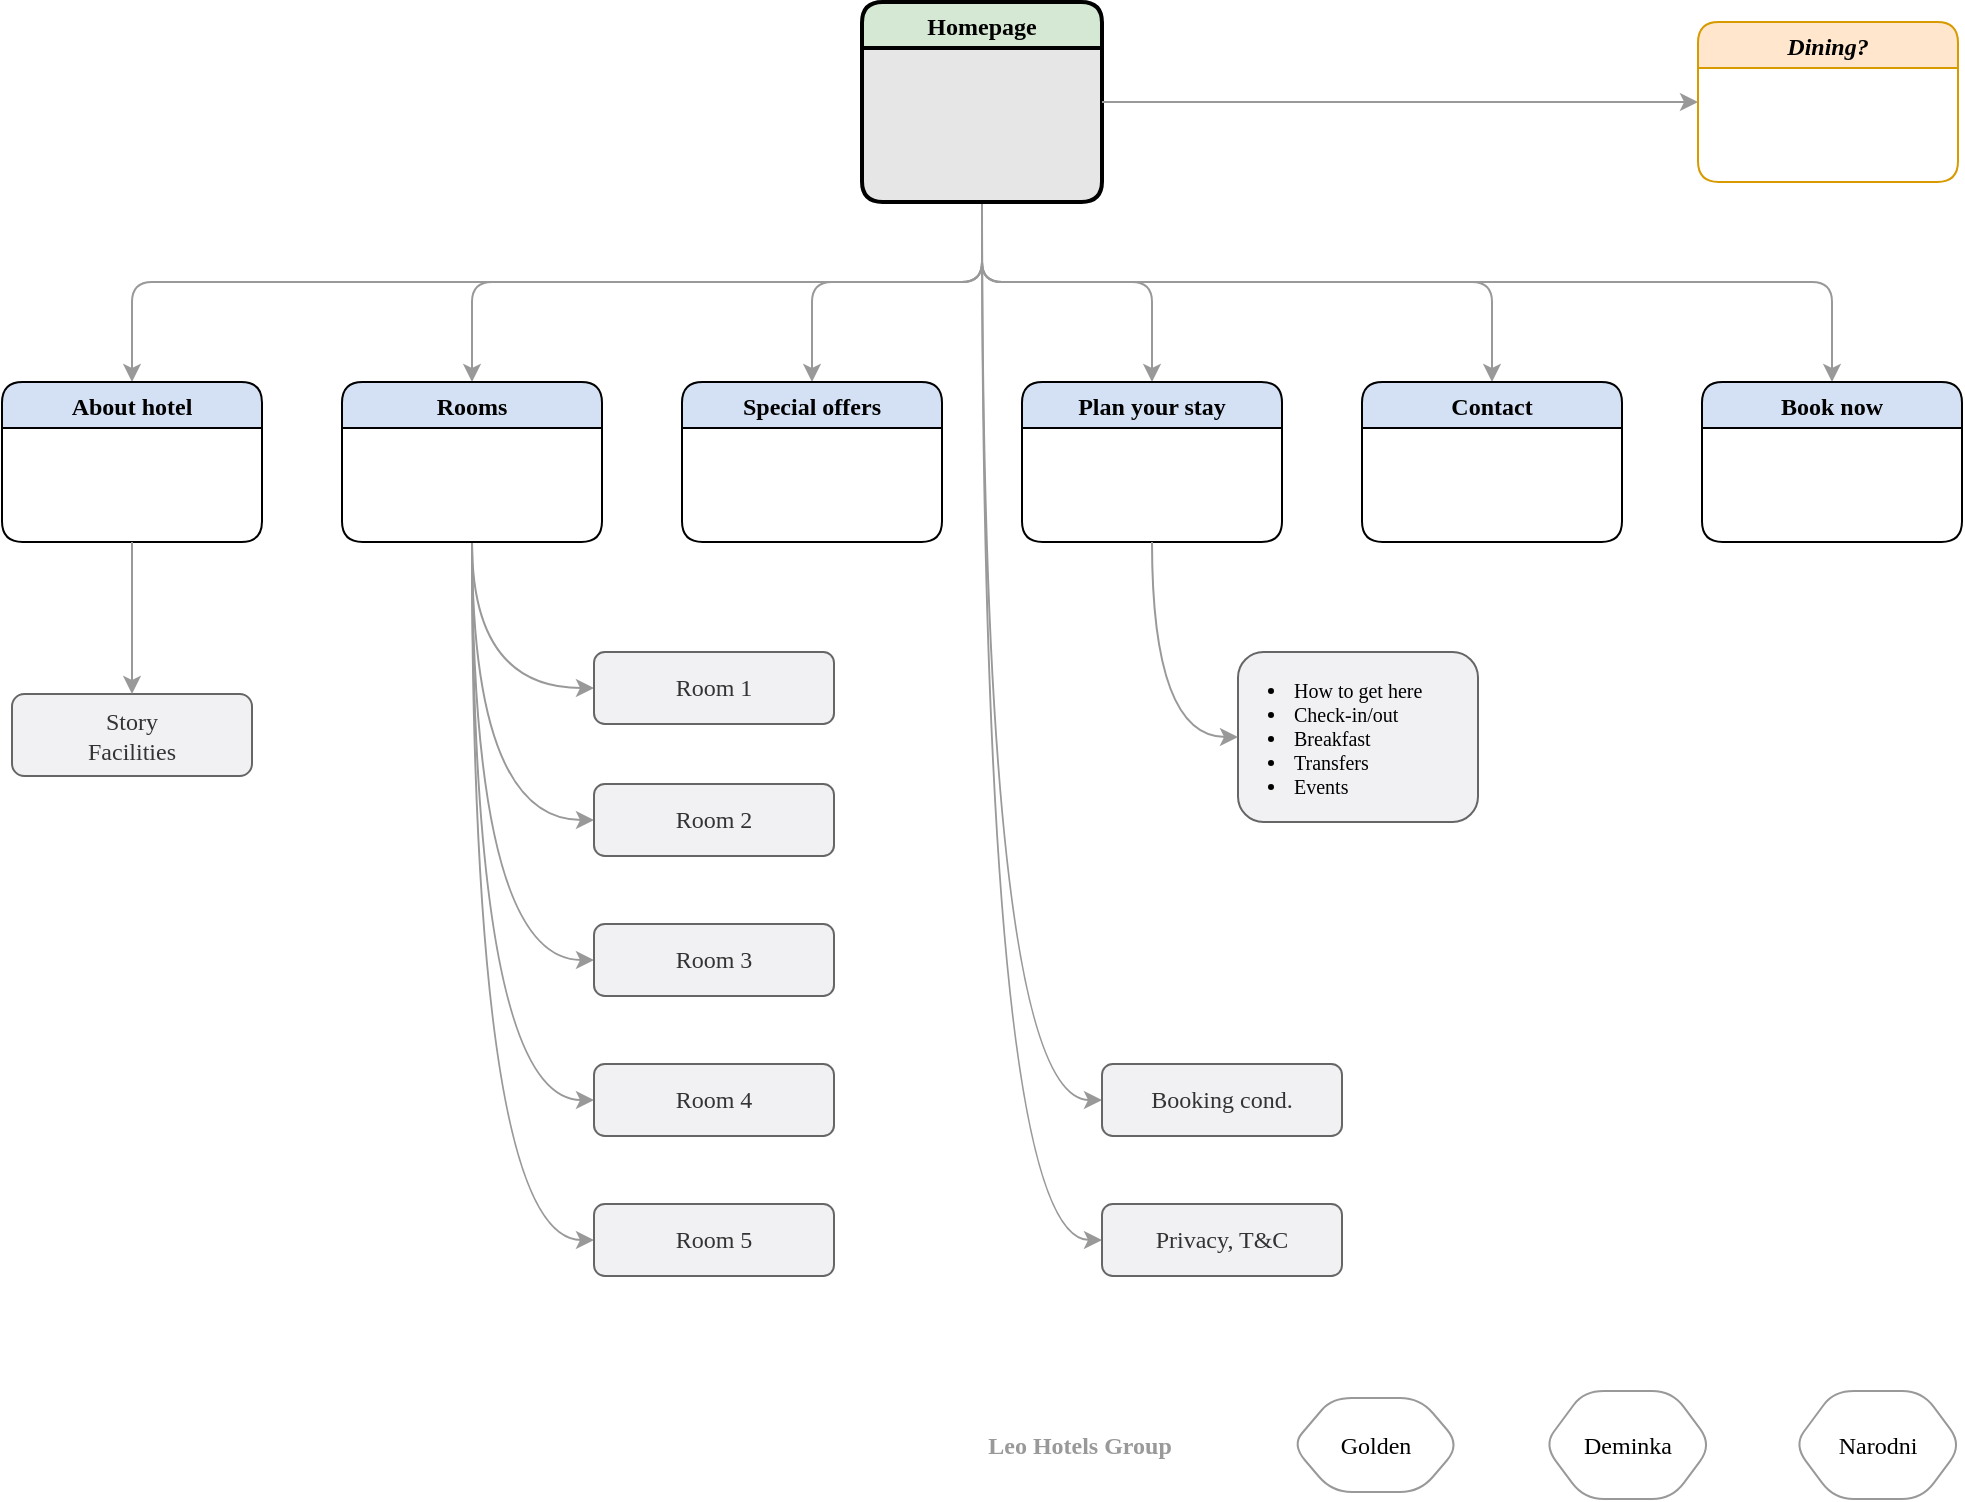 <mxfile version="16.0.0" type="github" pages="4">
  <diagram id="uR-17lQHcimk3arvSshS" name="Navigation">
    <mxGraphModel dx="1202" dy="676" grid="0" gridSize="10" guides="1" tooltips="1" connect="1" arrows="1" fold="1" page="1" pageScale="1" pageWidth="1169" pageHeight="827" background="none" math="0" shadow="0">
      <root>
        <mxCell id="0" />
        <mxCell id="1" parent="0" />
        <mxCell id="jz03AqWC2ANx6mBEGyNS-13" style="edgeStyle=orthogonalEdgeStyle;rounded=1;sketch=0;orthogonalLoop=1;jettySize=auto;html=1;entryX=0.5;entryY=0;entryDx=0;entryDy=0;strokeColor=#999999;" parent="1" source="wmQ0I5M6Ac5-JgTxwZ3v-7" target="fU-hZgNcH1yP5eV5wn5R-1" edge="1">
          <mxGeometry relative="1" as="geometry">
            <Array as="points">
              <mxPoint x="585" y="180" />
              <mxPoint x="160" y="180" />
            </Array>
          </mxGeometry>
        </mxCell>
        <mxCell id="jz03AqWC2ANx6mBEGyNS-14" style="edgeStyle=orthogonalEdgeStyle;rounded=1;sketch=0;orthogonalLoop=1;jettySize=auto;html=1;entryX=0.5;entryY=0;entryDx=0;entryDy=0;strokeColor=#999999;" parent="1" source="wmQ0I5M6Ac5-JgTxwZ3v-7" target="wmQ0I5M6Ac5-JgTxwZ3v-10" edge="1">
          <mxGeometry relative="1" as="geometry">
            <Array as="points">
              <mxPoint x="585" y="180" />
              <mxPoint x="330" y="180" />
            </Array>
          </mxGeometry>
        </mxCell>
        <mxCell id="jz03AqWC2ANx6mBEGyNS-15" style="edgeStyle=orthogonalEdgeStyle;rounded=1;sketch=0;orthogonalLoop=1;jettySize=auto;html=1;entryX=0.5;entryY=0;entryDx=0;entryDy=0;strokeColor=#999999;" parent="1" source="wmQ0I5M6Ac5-JgTxwZ3v-7" target="wmQ0I5M6Ac5-JgTxwZ3v-11" edge="1">
          <mxGeometry relative="1" as="geometry">
            <Array as="points">
              <mxPoint x="585" y="180" />
              <mxPoint x="500" y="180" />
            </Array>
          </mxGeometry>
        </mxCell>
        <mxCell id="jz03AqWC2ANx6mBEGyNS-16" style="edgeStyle=orthogonalEdgeStyle;rounded=1;sketch=0;orthogonalLoop=1;jettySize=auto;html=1;entryX=0.5;entryY=0;entryDx=0;entryDy=0;strokeColor=#999999;" parent="1" source="wmQ0I5M6Ac5-JgTxwZ3v-7" target="wmQ0I5M6Ac5-JgTxwZ3v-13" edge="1">
          <mxGeometry relative="1" as="geometry">
            <Array as="points">
              <mxPoint x="585" y="180" />
              <mxPoint x="670" y="180" />
            </Array>
          </mxGeometry>
        </mxCell>
        <mxCell id="jz03AqWC2ANx6mBEGyNS-17" style="edgeStyle=orthogonalEdgeStyle;rounded=1;sketch=0;orthogonalLoop=1;jettySize=auto;html=1;entryX=0.5;entryY=0;entryDx=0;entryDy=0;strokeColor=#999999;" parent="1" source="wmQ0I5M6Ac5-JgTxwZ3v-7" target="wmQ0I5M6Ac5-JgTxwZ3v-14" edge="1">
          <mxGeometry relative="1" as="geometry">
            <Array as="points">
              <mxPoint x="585" y="180" />
              <mxPoint x="840" y="180" />
            </Array>
          </mxGeometry>
        </mxCell>
        <mxCell id="jz03AqWC2ANx6mBEGyNS-18" style="edgeStyle=orthogonalEdgeStyle;rounded=1;sketch=0;orthogonalLoop=1;jettySize=auto;html=1;entryX=0.5;entryY=0;entryDx=0;entryDy=0;strokeColor=#999999;" parent="1" source="wmQ0I5M6Ac5-JgTxwZ3v-7" target="wmQ0I5M6Ac5-JgTxwZ3v-15" edge="1">
          <mxGeometry relative="1" as="geometry">
            <Array as="points">
              <mxPoint x="585" y="180" />
              <mxPoint x="1010" y="180" />
            </Array>
          </mxGeometry>
        </mxCell>
        <mxCell id="jz03AqWC2ANx6mBEGyNS-24" style="edgeStyle=orthogonalEdgeStyle;sketch=0;orthogonalLoop=1;jettySize=auto;html=1;strokeColor=#999999;curved=1;entryX=0;entryY=0.5;entryDx=0;entryDy=0;" parent="1" source="wmQ0I5M6Ac5-JgTxwZ3v-7" target="fU-hZgNcH1yP5eV5wn5R-16" edge="1">
          <mxGeometry relative="1" as="geometry">
            <mxPoint x="621" y="458.0" as="targetPoint" />
          </mxGeometry>
        </mxCell>
        <mxCell id="fU-hZgNcH1yP5eV5wn5R-11" style="edgeStyle=orthogonalEdgeStyle;curved=1;sketch=0;orthogonalLoop=1;jettySize=auto;html=1;strokeColor=#999999;entryX=0;entryY=0.5;entryDx=0;entryDy=0;" parent="1" source="wmQ0I5M6Ac5-JgTxwZ3v-7" target="fU-hZgNcH1yP5eV5wn5R-17" edge="1">
          <mxGeometry relative="1" as="geometry">
            <mxPoint x="625" y="524.0" as="targetPoint" />
          </mxGeometry>
        </mxCell>
        <mxCell id="wmQ0I5M6Ac5-JgTxwZ3v-7" value="Homepage" style="swimlane;fillColor=#D5E8D4;swimlaneFillColor=#E6E6E6;strokeWidth=2;rounded=1;swimlaneLine=1;shadow=0;glass=0;sketch=0;fillStyle=solid;fontFamily=Be Vietnam Pro;fontSource=https%3A%2F%2Ffonts.googleapis.com%2Fcss%3Ffamily%3DBe%2BVietnam%2BPro;" parent="1" vertex="1">
          <mxGeometry x="525" y="40" width="120" height="100" as="geometry">
            <mxRectangle x="525" y="40" width="130" height="23" as="alternateBounds" />
          </mxGeometry>
        </mxCell>
        <mxCell id="jz03AqWC2ANx6mBEGyNS-8" style="edgeStyle=orthogonalEdgeStyle;sketch=0;orthogonalLoop=1;jettySize=auto;html=1;entryX=0;entryY=0.5;entryDx=0;entryDy=0;strokeColor=#999999;curved=1;" parent="1" source="wmQ0I5M6Ac5-JgTxwZ3v-10" target="wmQ0I5M6Ac5-JgTxwZ3v-26" edge="1">
          <mxGeometry relative="1" as="geometry" />
        </mxCell>
        <mxCell id="jz03AqWC2ANx6mBEGyNS-9" style="edgeStyle=orthogonalEdgeStyle;sketch=0;orthogonalLoop=1;jettySize=auto;html=1;entryX=0;entryY=0.5;entryDx=0;entryDy=0;strokeColor=#999999;curved=1;" parent="1" source="wmQ0I5M6Ac5-JgTxwZ3v-10" target="wmQ0I5M6Ac5-JgTxwZ3v-27" edge="1">
          <mxGeometry relative="1" as="geometry" />
        </mxCell>
        <mxCell id="jz03AqWC2ANx6mBEGyNS-10" style="edgeStyle=orthogonalEdgeStyle;sketch=0;orthogonalLoop=1;jettySize=auto;html=1;entryX=0;entryY=0.5;entryDx=0;entryDy=0;strokeColor=#999999;curved=1;" parent="1" source="wmQ0I5M6Ac5-JgTxwZ3v-10" target="wmQ0I5M6Ac5-JgTxwZ3v-28" edge="1">
          <mxGeometry relative="1" as="geometry" />
        </mxCell>
        <mxCell id="jz03AqWC2ANx6mBEGyNS-11" style="edgeStyle=orthogonalEdgeStyle;sketch=0;orthogonalLoop=1;jettySize=auto;html=1;entryX=0;entryY=0.5;entryDx=0;entryDy=0;strokeColor=#999999;curved=1;" parent="1" source="wmQ0I5M6Ac5-JgTxwZ3v-10" target="wmQ0I5M6Ac5-JgTxwZ3v-29" edge="1">
          <mxGeometry relative="1" as="geometry" />
        </mxCell>
        <mxCell id="jz03AqWC2ANx6mBEGyNS-12" style="edgeStyle=orthogonalEdgeStyle;sketch=0;orthogonalLoop=1;jettySize=auto;html=1;entryX=0;entryY=0.5;entryDx=0;entryDy=0;strokeColor=#999999;jumpStyle=gap;curved=1;" parent="1" source="wmQ0I5M6Ac5-JgTxwZ3v-10" target="wmQ0I5M6Ac5-JgTxwZ3v-30" edge="1">
          <mxGeometry relative="1" as="geometry" />
        </mxCell>
        <mxCell id="wmQ0I5M6Ac5-JgTxwZ3v-10" value="Rooms" style="swimlane;rounded=1;shadow=0;glass=0;sketch=0;strokeWidth=1;fillColor=#D4E1F5;gradientColor=none;gradientDirection=south;swimlaneFillColor=none;fillStyle=solid;fontFamily=Be Vietnam Pro;fontSource=https%3A%2F%2Ffonts.googleapis.com%2Fcss%3Ffamily%3DBe%2BVietnam%2BPro;" parent="1" vertex="1">
          <mxGeometry x="265" y="230" width="130" height="80" as="geometry">
            <mxRectangle x="95" y="230" width="67" height="23" as="alternateBounds" />
          </mxGeometry>
        </mxCell>
        <mxCell id="wmQ0I5M6Ac5-JgTxwZ3v-11" value="Special offers" style="swimlane;rounded=1;shadow=0;glass=0;sketch=0;strokeWidth=1;fillColor=#D4E1F5;gradientColor=none;gradientDirection=south;swimlaneFillColor=none;fillStyle=solid;fontFamily=Be Vietnam Pro;fontSource=https%3A%2F%2Ffonts.googleapis.com%2Fcss%3Ffamily%3DBe%2BVietnam%2BPro;" parent="1" vertex="1">
          <mxGeometry x="435" y="230" width="130" height="80" as="geometry" />
        </mxCell>
        <mxCell id="wmQ0I5M6Ac5-JgTxwZ3v-12" value="Dining?" style="swimlane;rounded=1;shadow=0;glass=0;sketch=0;strokeWidth=1;fillColor=#ffe6cc;gradientDirection=south;strokeColor=#d79b00;fontStyle=3;swimlaneFillColor=none;fillStyle=solid;fontFamily=Be Vietnam Pro;fontSource=https%3A%2F%2Ffonts.googleapis.com%2Fcss%3Ffamily%3DBe%2BVietnam%2BPro;" parent="1" vertex="1">
          <mxGeometry x="943" y="50" width="130" height="80" as="geometry" />
        </mxCell>
        <mxCell id="wmQ0I5M6Ac5-JgTxwZ3v-13" value="Plan your stay" style="swimlane;rounded=1;shadow=0;glass=0;sketch=0;strokeWidth=1;fillColor=#D4E1F5;gradientColor=none;gradientDirection=south;swimlaneFillColor=none;fillStyle=solid;fontFamily=Be Vietnam Pro;fontSource=https%3A%2F%2Ffonts.googleapis.com%2Fcss%3Ffamily%3DBe%2BVietnam%2BPro;" parent="1" vertex="1">
          <mxGeometry x="605" y="230" width="130" height="80" as="geometry" />
        </mxCell>
        <mxCell id="wmQ0I5M6Ac5-JgTxwZ3v-14" value="Contact" style="swimlane;rounded=1;shadow=0;glass=0;sketch=0;strokeWidth=1;fillColor=#D4E1F5;gradientColor=none;gradientDirection=south;swimlaneFillColor=none;fillStyle=solid;fontFamily=Be Vietnam Pro;fontSource=https%3A%2F%2Ffonts.googleapis.com%2Fcss%3Ffamily%3DBe%2BVietnam%2BPro;" parent="1" vertex="1">
          <mxGeometry x="775" y="230" width="130" height="80" as="geometry" />
        </mxCell>
        <mxCell id="wmQ0I5M6Ac5-JgTxwZ3v-15" value="Book now" style="swimlane;rounded=1;shadow=0;glass=0;sketch=0;strokeWidth=1;fillColor=#D4E1F5;gradientColor=none;gradientDirection=south;swimlaneFillColor=none;fillStyle=solid;fontFamily=Be Vietnam Pro;fontSource=https%3A%2F%2Ffonts.googleapis.com%2Fcss%3Ffamily%3DBe%2BVietnam%2BPro;" parent="1" vertex="1">
          <mxGeometry x="945" y="230" width="130" height="80" as="geometry" />
        </mxCell>
        <mxCell id="wmQ0I5M6Ac5-JgTxwZ3v-26" value="Room 1" style="rounded=1;whiteSpace=wrap;html=1;shadow=0;glass=0;sketch=0;strokeWidth=1;fillColor=#F1F1F4;gradientDirection=south;strokeColor=#666666;fontColor=#333333;fontFamily=Be Vietnam Pro;fontSource=https%3A%2F%2Ffonts.googleapis.com%2Fcss%3Ffamily%3DBe%2BVietnam%2BPro;" parent="1" vertex="1">
          <mxGeometry x="391" y="365" width="120" height="36" as="geometry" />
        </mxCell>
        <mxCell id="wmQ0I5M6Ac5-JgTxwZ3v-27" value="Room 2" style="rounded=1;whiteSpace=wrap;html=1;shadow=0;glass=0;sketch=0;strokeWidth=1;fillColor=#F1F1F4;gradientDirection=south;strokeColor=#666666;fontColor=#333333;fontFamily=Be Vietnam Pro;fontSource=https%3A%2F%2Ffonts.googleapis.com%2Fcss%3Ffamily%3DBe%2BVietnam%2BPro;" parent="1" vertex="1">
          <mxGeometry x="391" y="431" width="120" height="36" as="geometry" />
        </mxCell>
        <mxCell id="wmQ0I5M6Ac5-JgTxwZ3v-28" value="Room 3" style="rounded=1;whiteSpace=wrap;html=1;shadow=0;glass=0;sketch=0;strokeWidth=1;fillColor=#F1F1F4;gradientDirection=south;strokeColor=#666666;fontColor=#333333;fontFamily=Be Vietnam Pro;fontSource=https%3A%2F%2Ffonts.googleapis.com%2Fcss%3Ffamily%3DBe%2BVietnam%2BPro;" parent="1" vertex="1">
          <mxGeometry x="391" y="501" width="120" height="36" as="geometry" />
        </mxCell>
        <mxCell id="wmQ0I5M6Ac5-JgTxwZ3v-29" value="Room 4" style="rounded=1;whiteSpace=wrap;html=1;shadow=0;glass=0;sketch=0;strokeWidth=1;fillColor=#F1F1F4;gradientDirection=south;strokeColor=#666666;fontColor=#333333;fontFamily=Be Vietnam Pro;fontSource=https%3A%2F%2Ffonts.googleapis.com%2Fcss%3Ffamily%3DBe%2BVietnam%2BPro;" parent="1" vertex="1">
          <mxGeometry x="391" y="571" width="120" height="36" as="geometry" />
        </mxCell>
        <mxCell id="wmQ0I5M6Ac5-JgTxwZ3v-30" value="Room 5" style="rounded=1;whiteSpace=wrap;html=1;shadow=0;glass=0;sketch=0;strokeWidth=1;fillColor=#F1F1F4;gradientDirection=south;strokeColor=#666666;fontColor=#333333;fontFamily=Be Vietnam Pro;fontSource=https%3A%2F%2Ffonts.googleapis.com%2Fcss%3Ffamily%3DBe%2BVietnam%2BPro;" parent="1" vertex="1">
          <mxGeometry x="391" y="641" width="120" height="36" as="geometry" />
        </mxCell>
        <mxCell id="jz03AqWC2ANx6mBEGyNS-27" value="Golden" style="shape=hexagon;perimeter=hexagonPerimeter2;whiteSpace=wrap;html=1;fixedSize=1;rounded=1;hachureGap=4;pointerEvents=0;fontFamily=Be Vietnam Pro;fontSource=https%3A%2F%2Ffonts.googleapis.com%2Fcss%3Ffamily%3DBe%2BVietnam%2BPro;strokeColor=#999999;fillColor=none;" parent="1" vertex="1">
          <mxGeometry x="740" y="738" width="84" height="47" as="geometry" />
        </mxCell>
        <mxCell id="jz03AqWC2ANx6mBEGyNS-28" value="Deminka" style="shape=hexagon;perimeter=hexagonPerimeter2;whiteSpace=wrap;html=1;fixedSize=1;rounded=1;hachureGap=4;pointerEvents=0;fontFamily=Be Vietnam Pro;fontSource=https%3A%2F%2Ffonts.googleapis.com%2Fcss%3Ffamily%3DBe%2BVietnam%2BPro;strokeColor=#999999;fillColor=none;" parent="1" vertex="1">
          <mxGeometry x="866" y="734.5" width="84" height="54" as="geometry" />
        </mxCell>
        <mxCell id="jz03AqWC2ANx6mBEGyNS-29" value="Narodni" style="shape=hexagon;perimeter=hexagonPerimeter2;whiteSpace=wrap;html=1;fixedSize=1;rounded=1;hachureGap=4;pointerEvents=0;fontFamily=Be Vietnam Pro;fontSource=https%3A%2F%2Ffonts.googleapis.com%2Fcss%3Ffamily%3DBe%2BVietnam%2BPro;strokeColor=#999999;fillColor=none;" parent="1" vertex="1">
          <mxGeometry x="991" y="734.5" width="84" height="54" as="geometry" />
        </mxCell>
        <mxCell id="jz03AqWC2ANx6mBEGyNS-30" value="Leo Hotels Group" style="text;html=1;strokeColor=none;fillColor=none;align=center;verticalAlign=middle;whiteSpace=wrap;rounded=0;shadow=0;glass=0;sketch=0;fontFamily=Be Vietnam Pro;fontSource=https%3A%2F%2Ffonts.googleapis.com%2Fcss%3Ffamily%3DBe%2BVietnam%2BPro;fontStyle=1;fontColor=#999999;" parent="1" vertex="1">
          <mxGeometry x="568" y="751.5" width="132" height="20" as="geometry" />
        </mxCell>
        <mxCell id="fU-hZgNcH1yP5eV5wn5R-1" value="About hotel" style="swimlane;rounded=1;shadow=0;glass=0;sketch=0;strokeWidth=1;fillColor=#D4E1F5;gradientColor=none;gradientDirection=south;swimlaneFillColor=none;fillStyle=solid;fontFamily=Be Vietnam Pro;fontSource=https%3A%2F%2Ffonts.googleapis.com%2Fcss%3Ffamily%3DBe%2BVietnam%2BPro;" parent="1" vertex="1">
          <mxGeometry x="95" y="230" width="130" height="80" as="geometry">
            <mxRectangle x="95" y="230" width="67" height="23" as="alternateBounds" />
          </mxGeometry>
        </mxCell>
        <mxCell id="fU-hZgNcH1yP5eV5wn5R-2" style="edgeStyle=orthogonalEdgeStyle;rounded=1;sketch=0;orthogonalLoop=1;jettySize=auto;html=1;strokeColor=#999999;exitX=1;exitY=0.5;exitDx=0;exitDy=0;entryX=0;entryY=0.5;entryDx=0;entryDy=0;" parent="1" source="wmQ0I5M6Ac5-JgTxwZ3v-7" target="wmQ0I5M6Ac5-JgTxwZ3v-12" edge="1">
          <mxGeometry relative="1" as="geometry">
            <Array as="points">
              <mxPoint x="908" y="90" />
              <mxPoint x="908" y="90" />
            </Array>
            <mxPoint x="971" y="472" as="sourcePoint" />
            <mxPoint x="722" y="562" as="targetPoint" />
          </mxGeometry>
        </mxCell>
        <mxCell id="fU-hZgNcH1yP5eV5wn5R-5" value="Story&lt;br&gt;Facilities" style="rounded=1;whiteSpace=wrap;html=1;shadow=0;glass=0;sketch=0;strokeWidth=1;fillColor=#F1F1F4;gradientDirection=south;strokeColor=#666666;fontColor=#333333;fontFamily=Be Vietnam Pro;fontSource=https%3A%2F%2Ffonts.googleapis.com%2Fcss%3Ffamily%3DBe%2BVietnam%2BPro;" parent="1" vertex="1">
          <mxGeometry x="100" y="386" width="120" height="41" as="geometry" />
        </mxCell>
        <mxCell id="fU-hZgNcH1yP5eV5wn5R-6" style="edgeStyle=orthogonalEdgeStyle;sketch=0;orthogonalLoop=1;jettySize=auto;html=1;strokeColor=#999999;curved=1;exitX=0.5;exitY=1;exitDx=0;exitDy=0;entryX=0.5;entryY=0;entryDx=0;entryDy=0;" parent="1" source="fU-hZgNcH1yP5eV5wn5R-1" target="fU-hZgNcH1yP5eV5wn5R-5" edge="1">
          <mxGeometry relative="1" as="geometry">
            <mxPoint x="143.0" y="165" as="sourcePoint" />
            <mxPoint x="160" y="395" as="targetPoint" />
          </mxGeometry>
        </mxCell>
        <mxCell id="fU-hZgNcH1yP5eV5wn5R-16" value="Booking cond." style="rounded=1;whiteSpace=wrap;html=1;shadow=0;glass=0;sketch=0;strokeWidth=1;fillColor=#F1F1F4;gradientDirection=south;strokeColor=#666666;fontColor=#333333;fontFamily=Be Vietnam Pro;fontSource=https%3A%2F%2Ffonts.googleapis.com%2Fcss%3Ffamily%3DBe%2BVietnam%2BPro;" parent="1" vertex="1">
          <mxGeometry x="645" y="571" width="120" height="36" as="geometry" />
        </mxCell>
        <mxCell id="fU-hZgNcH1yP5eV5wn5R-17" value="Privacy, T&amp;amp;C" style="rounded=1;whiteSpace=wrap;html=1;shadow=0;glass=0;sketch=0;strokeWidth=1;fillColor=#F1F1F4;gradientDirection=south;strokeColor=#666666;fontColor=#333333;fontFamily=Be Vietnam Pro;fontSource=https%3A%2F%2Ffonts.googleapis.com%2Fcss%3Ffamily%3DBe%2BVietnam%2BPro;" parent="1" vertex="1">
          <mxGeometry x="645" y="641" width="120" height="36" as="geometry" />
        </mxCell>
        <mxCell id="fU-hZgNcH1yP5eV5wn5R-18" value="&lt;blockquote style=&quot;margin: 0 0 0 40px ; border: none ; padding: 0px&quot;&gt;&lt;/blockquote&gt;&lt;font style=&quot;font-size: 10px&quot; color=&quot;#000000&quot;&gt;&lt;ul&gt;&lt;li&gt;&lt;font style=&quot;font-size: 10px&quot; color=&quot;#000000&quot;&gt;How to get here&lt;/font&gt;&lt;/li&gt;&lt;li&gt;&lt;font style=&quot;font-size: 10px&quot; color=&quot;#000000&quot;&gt;&lt;span&gt;Check-in/out&lt;/span&gt;&lt;/font&gt;&lt;/li&gt;&lt;li&gt;&lt;font style=&quot;font-size: 10px&quot; color=&quot;#000000&quot;&gt;&lt;span&gt;Breakfast&lt;/span&gt;&lt;/font&gt;&lt;/li&gt;&lt;li&gt;&lt;font style=&quot;font-size: 10px&quot; color=&quot;#000000&quot;&gt;Transfers&lt;/font&gt;&lt;/li&gt;&lt;li&gt;&lt;font style=&quot;font-size: 10px&quot; color=&quot;#000000&quot;&gt;Events&lt;/font&gt;&lt;/li&gt;&lt;/ul&gt;&lt;/font&gt;&lt;blockquote style=&quot;margin: 0px 0px 0px 40px ; border: none ; padding: 0px ; font-size: 10px&quot;&gt;&lt;/blockquote&gt;&lt;blockquote style=&quot;margin: 0px 0px 0px 40px ; border: none ; padding: 0px ; font-size: 10px&quot;&gt;&lt;/blockquote&gt;&lt;blockquote style=&quot;margin: 0px 0px 0px 40px ; border: none ; padding: 0px ; font-size: 10px&quot;&gt;&lt;/blockquote&gt;" style="rounded=1;html=1;shadow=0;glass=0;sketch=0;strokeWidth=1;fillColor=#F1F1F4;gradientDirection=south;strokeColor=#666666;fontColor=#333333;fontFamily=Be Vietnam Pro;fontSource=https%3A%2F%2Ffonts.googleapis.com%2Fcss%3Ffamily%3DBe%2BVietnam%2BPro;align=left;spacing=1;whiteSpace=wrap;labelPosition=center;verticalLabelPosition=middle;verticalAlign=middle;spacingLeft=-13;" parent="1" vertex="1">
          <mxGeometry x="713" y="365" width="120" height="85" as="geometry" />
        </mxCell>
        <mxCell id="fU-hZgNcH1yP5eV5wn5R-19" style="edgeStyle=orthogonalEdgeStyle;sketch=0;orthogonalLoop=1;jettySize=auto;html=1;strokeColor=#999999;curved=1;entryX=0;entryY=0.5;entryDx=0;entryDy=0;exitX=0.5;exitY=1;exitDx=0;exitDy=0;" parent="1" source="wmQ0I5M6Ac5-JgTxwZ3v-13" target="fU-hZgNcH1yP5eV5wn5R-18" edge="1">
          <mxGeometry relative="1" as="geometry">
            <mxPoint x="689" y="282.0" as="targetPoint" />
            <mxPoint x="653" y="-36" as="sourcePoint" />
          </mxGeometry>
        </mxCell>
      </root>
    </mxGraphModel>
  </diagram>
  <diagram id="VAWGg14em0jTGuMNW4Qq" name="Home">
    <mxGraphModel dx="1265" dy="712" grid="0" gridSize="10" guides="1" tooltips="1" connect="1" arrows="1" fold="1" page="1" pageScale="1" pageWidth="827" pageHeight="1169" math="0" shadow="0">
      <root>
        <mxCell id="ppsySPgMBGaZyB0dhLYi-0" />
        <mxCell id="ppsySPgMBGaZyB0dhLYi-1" parent="ppsySPgMBGaZyB0dhLYi-0" />
        <mxCell id="VEtC_tfTwUV51QRDc2TY-2" value="" style="rounded=0;whiteSpace=wrap;html=1;strokeWidth=0;fillWeight=4;hachureGap=8;hachureAngle=45;fillColor=#f5f5f5;sketch=1;fontSize=10;fontColor=#333333;align=left;verticalAlign=middle;fillStyle=auto;strokeColor=#666666;glass=0;shadow=0;movable=0;resizable=0;rotatable=0;deletable=0;editable=0;connectable=0;" parent="ppsySPgMBGaZyB0dhLYi-1" vertex="1">
          <mxGeometry x="-0.5" y="5" width="827" height="464" as="geometry" />
        </mxCell>
        <mxCell id="VEtC_tfTwUV51QRDc2TY-3" value="" style="rounded=0;whiteSpace=wrap;html=1;strokeWidth=0;fillWeight=4;hachureGap=8;hachureAngle=45;fillColor=#f5f5f5;sketch=1;fontSize=10;fontColor=#333333;align=left;verticalAlign=middle;fillStyle=auto;strokeColor=#666666;glass=0;shadow=0;fontFamily=Be Vietnam Pro;fontSource=https%3A%2F%2Ffonts.googleapis.com%2Fcss%3Ffamily%3DBe%2BVietnam%2BPro;" parent="ppsySPgMBGaZyB0dhLYi-1" vertex="1">
          <mxGeometry x="268" y="663" width="205" height="293" as="geometry" />
        </mxCell>
        <mxCell id="VEtC_tfTwUV51QRDc2TY-4" value="&lt;h1&gt;Enjoy Prague from Excellent Location&lt;/h1&gt;" style="text;html=1;strokeColor=none;fillColor=none;spacing=5;spacingTop=-20;whiteSpace=wrap;overflow=hidden;rounded=0;shadow=0;glass=0;fillStyle=auto;fontSize=10;fontColor=#000000;align=left;verticalAlign=middle;fontFamily=Be Vietnam Pro;fontSource=https%3A%2F%2Ffonts.googleapis.com%2Fcss%3Ffamily%3DBe%2BVietnam%2BPro;" parent="ppsySPgMBGaZyB0dhLYi-1" vertex="1">
          <mxGeometry x="138" y="702" width="190" height="50" as="geometry" />
        </mxCell>
        <mxCell id="VEtC_tfTwUV51QRDc2TY-5" value="Text" style="text;html=1;strokeColor=none;fillColor=none;align=left;verticalAlign=middle;whiteSpace=wrap;rounded=0;shadow=0;glass=0;fillStyle=auto;fontSize=10;fontColor=#000000;fontFamily=Be Vietnam Pro;fontSource=https%3A%2F%2Ffonts.googleapis.com%2Fcss%3Ffamily%3DBe%2BVietnam%2BPro;" parent="ppsySPgMBGaZyB0dhLYi-1" vertex="1">
          <mxGeometry x="144" y="663" width="60" height="30" as="geometry" />
        </mxCell>
        <mxCell id="VEtC_tfTwUV51QRDc2TY-6" value="&lt;h1&gt;&lt;font style=&quot;font-size: 16px&quot;&gt;About Hotel Luxho&lt;/font&gt;&lt;/h1&gt;&lt;p&gt;Lorem ipsum dolor sit amet, consectetur adipisicing elit, sed do eiusmod tempor incididunt ut labore et dolore magna aliqua.&lt;/p&gt;" style="text;html=1;strokeColor=none;fillColor=none;spacing=5;spacingTop=-20;whiteSpace=wrap;overflow=hidden;rounded=0;shadow=0;glass=0;fillStyle=auto;fontSize=10;fontColor=#000000;align=left;verticalAlign=middle;fontFamily=Be Vietnam Pro;fontSource=https%3A%2F%2Ffonts.googleapis.com%2Fcss%3Ffamily%3DBe%2BVietnam%2BPro;" parent="ppsySPgMBGaZyB0dhLYi-1" vertex="1">
          <mxGeometry x="501" y="720" width="190" height="120" as="geometry" />
        </mxCell>
        <mxCell id="T-akW1bcsKP5mtTUpWGI-0" value="" style="rounded=0;whiteSpace=wrap;html=1;strokeWidth=0;fillWeight=4;hachureGap=8;hachureAngle=45;fillColor=#f5f5f5;sketch=1;fontSize=10;fontColor=#333333;align=left;verticalAlign=middle;fillStyle=auto;strokeColor=#666666;glass=0;shadow=0;fontFamily=Be Vietnam Pro;fontSource=https%3A%2F%2Ffonts.googleapis.com%2Fcss%3Ffamily%3DBe%2BVietnam%2BPro;" parent="ppsySPgMBGaZyB0dhLYi-1" vertex="1">
          <mxGeometry x="140" y="1398" width="546" height="184" as="geometry" />
        </mxCell>
        <mxCell id="T-akW1bcsKP5mtTUpWGI-1" value="&lt;h1&gt;Rooms &amp;amp; Suites&lt;/h1&gt;" style="text;html=1;strokeColor=none;fillColor=none;spacing=5;spacingTop=-20;whiteSpace=wrap;overflow=hidden;rounded=0;shadow=0;glass=0;fillStyle=auto;fontSize=10;fontColor=#000000;align=left;verticalAlign=middle;fontFamily=Be Vietnam Pro;fontSource=https%3A%2F%2Ffonts.googleapis.com%2Fcss%3Ffamily%3DBe%2BVietnam%2BPro;" parent="ppsySPgMBGaZyB0dhLYi-1" vertex="1">
          <mxGeometry x="142" y="1337" width="190" height="50" as="geometry" />
        </mxCell>
        <mxCell id="T-akW1bcsKP5mtTUpWGI-7" value="" style="rounded=0;whiteSpace=wrap;html=1;shadow=0;glass=0;sketch=1;fillStyle=auto;fontSize=16;fontColor=#000000;strokeWidth=0;fillColor=default;gradientColor=none;align=left;verticalAlign=middle;strokeColor=none;fontFamily=Be Vietnam Pro;fontSource=https%3A%2F%2Ffonts.googleapis.com%2Fcss%3Ffamily%3DBe%2BVietnam%2BPro;" parent="ppsySPgMBGaZyB0dhLYi-1" vertex="1">
          <mxGeometry x="153" y="1540" width="208" height="122" as="geometry" />
        </mxCell>
        <mxCell id="T-akW1bcsKP5mtTUpWGI-3" value="&lt;h1&gt;&lt;font style=&quot;font-size: 16px&quot;&gt;Superior Rooms&lt;/font&gt;&lt;/h1&gt;&lt;p&gt;Sed do eiusmod tempor incididunt ut labore et dolore magna aliqua.&lt;/p&gt;" style="text;html=1;strokeColor=none;fillColor=none;spacing=5;spacingTop=-20;whiteSpace=wrap;overflow=hidden;rounded=0;shadow=0;glass=0;fillStyle=auto;fontSize=10;fontColor=#000000;align=left;verticalAlign=middle;fontFamily=Be Vietnam Pro;fontSource=https%3A%2F%2Ffonts.googleapis.com%2Fcss%3Ffamily%3DBe%2BVietnam%2BPro;" parent="ppsySPgMBGaZyB0dhLYi-1" vertex="1">
          <mxGeometry x="170" y="1555" width="181" height="83" as="geometry" />
        </mxCell>
        <mxCell id="T-akW1bcsKP5mtTUpWGI-5" value="" style="endArrow=classic;html=1;sketch=0;fontSize=16;fontColor=#000000;strokeColor=#CCCCCC;curved=1;fontFamily=Be Vietnam Pro;fontSource=https%3A%2F%2Ffonts.googleapis.com%2Fcss%3Ffamily%3DBe%2BVietnam%2BPro;" parent="ppsySPgMBGaZyB0dhLYi-1" edge="1">
          <mxGeometry x="603" y="1592.08" width="50" height="50" as="geometry">
            <mxPoint x="625" y="1614.66" as="sourcePoint" />
            <mxPoint x="682" y="1614.66" as="targetPoint" />
          </mxGeometry>
        </mxCell>
        <mxCell id="T-akW1bcsKP5mtTUpWGI-9" value="" style="endArrow=classic;html=1;sketch=0;fontSize=16;fontColor=#000000;strokeColor=#CCCCCC;curved=1;fontFamily=Be Vietnam Pro;fontSource=https%3A%2F%2Ffonts.googleapis.com%2Fcss%3Ffamily%3DBe%2BVietnam%2BPro;" parent="ppsySPgMBGaZyB0dhLYi-1" edge="1">
          <mxGeometry x="531" y="1592.42" width="50" height="50" as="geometry">
            <mxPoint x="610.0" y="1615.0" as="sourcePoint" />
            <mxPoint x="553" y="1615.0" as="targetPoint" />
          </mxGeometry>
        </mxCell>
        <mxCell id="T-akW1bcsKP5mtTUpWGI-10" value="" style="rounded=0;whiteSpace=wrap;html=1;strokeWidth=0;fillWeight=4;hachureGap=8;hachureAngle=45;fillColor=#f5f5f5;sketch=1;fontSize=10;fontColor=#333333;align=left;verticalAlign=middle;fillStyle=auto;strokeColor=#666666;glass=0;shadow=0;fontFamily=Be Vietnam Pro;fontSource=https%3A%2F%2Ffonts.googleapis.com%2Fcss%3Ffamily%3DBe%2BVietnam%2BPro;" parent="ppsySPgMBGaZyB0dhLYi-1" vertex="1">
          <mxGeometry x="267" y="2460" width="207" height="316" as="geometry" />
        </mxCell>
        <mxCell id="T-akW1bcsKP5mtTUpWGI-11" value="&lt;h1&gt;Dining Experience&lt;/h1&gt;" style="text;html=1;strokeColor=none;fillColor=none;spacing=5;spacingTop=-20;whiteSpace=wrap;overflow=hidden;rounded=0;shadow=0;glass=0;fillStyle=auto;fontSize=10;fontColor=#000000;align=left;verticalAlign=middle;fontFamily=Be Vietnam Pro;fontSource=https%3A%2F%2Ffonts.googleapis.com%2Fcss%3Ffamily%3DBe%2BVietnam%2BPro;" parent="ppsySPgMBGaZyB0dhLYi-1" vertex="1">
          <mxGeometry x="145" y="2490" width="190" height="50" as="geometry" />
        </mxCell>
        <mxCell id="T-akW1bcsKP5mtTUpWGI-13" value="&lt;h1&gt;&lt;span style=&quot;font-size: 16px&quot;&gt;Amazing Breakfast&lt;/span&gt;&lt;/h1&gt;&lt;p&gt;Sed do eiusmod tempor incididunt ut labore et dolore magna aliqua.&lt;/p&gt;" style="text;html=1;strokeColor=none;fillColor=none;spacing=5;spacingTop=-20;whiteSpace=wrap;overflow=hidden;rounded=0;shadow=0;glass=0;fillStyle=auto;fontSize=10;fontColor=#000000;align=left;verticalAlign=middle;fontFamily=Be Vietnam Pro;fontSource=https%3A%2F%2Ffonts.googleapis.com%2Fcss%3Ffamily%3DBe%2BVietnam%2BPro;" parent="ppsySPgMBGaZyB0dhLYi-1" vertex="1">
          <mxGeometry x="499" y="2520" width="181" height="83" as="geometry" />
        </mxCell>
        <mxCell id="T-akW1bcsKP5mtTUpWGI-16" value="&lt;h1&gt;&lt;span style=&quot;font-size: 16px&quot;&gt;True Italian Restaurant&lt;/span&gt;&lt;/h1&gt;&lt;p&gt;Sed do eiusmod tempor incididunt ut labore et dolore magna aliqua.&lt;/p&gt;" style="text;html=1;strokeColor=none;fillColor=none;spacing=5;spacingTop=-20;whiteSpace=wrap;overflow=hidden;rounded=0;shadow=0;glass=0;fillStyle=auto;fontSize=10;fontColor=#000000;align=left;verticalAlign=middle;fontFamily=Be Vietnam Pro;fontSource=https%3A%2F%2Ffonts.googleapis.com%2Fcss%3Ffamily%3DBe%2BVietnam%2BPro;" parent="ppsySPgMBGaZyB0dhLYi-1" vertex="1">
          <mxGeometry x="501" y="2648" width="194" height="93" as="geometry" />
        </mxCell>
        <mxCell id="T-akW1bcsKP5mtTUpWGI-17" value="Text" style="text;html=1;strokeColor=none;fillColor=none;align=left;verticalAlign=middle;whiteSpace=wrap;rounded=0;shadow=0;glass=0;fillStyle=auto;fontSize=10;fontColor=#000000;fontFamily=Be Vietnam Pro;fontSource=https%3A%2F%2Ffonts.googleapis.com%2Fcss%3Ffamily%3DBe%2BVietnam%2BPro;" parent="ppsySPgMBGaZyB0dhLYi-1" vertex="1">
          <mxGeometry x="147" y="2460" width="60" height="30" as="geometry" />
        </mxCell>
        <mxCell id="T-akW1bcsKP5mtTUpWGI-18" value="" style="rounded=0;whiteSpace=wrap;html=1;strokeWidth=0;fillWeight=4;hachureGap=8;hachureAngle=45;fillColor=#f5f5f5;sketch=1;fontSize=10;fontColor=#333333;align=left;verticalAlign=middle;fillStyle=auto;strokeColor=#666666;glass=0;shadow=0;fontFamily=Be Vietnam Pro;fontSource=https%3A%2F%2Ffonts.googleapis.com%2Fcss%3Ffamily%3DBe%2BVietnam%2BPro;" parent="ppsySPgMBGaZyB0dhLYi-1" vertex="1">
          <mxGeometry x="151.5" y="1851" width="250" height="235" as="geometry" />
        </mxCell>
        <mxCell id="T-akW1bcsKP5mtTUpWGI-19" value="&lt;h1&gt;Special Offers&lt;/h1&gt;" style="text;html=1;strokeColor=none;fillColor=none;spacing=5;spacingTop=-20;whiteSpace=wrap;overflow=hidden;rounded=0;shadow=0;glass=0;fillStyle=auto;fontSize=10;fontColor=#000000;align=left;verticalAlign=middle;fontFamily=Be Vietnam Pro;fontSource=https%3A%2F%2Ffonts.googleapis.com%2Fcss%3Ffamily%3DBe%2BVietnam%2BPro;" parent="ppsySPgMBGaZyB0dhLYi-1" vertex="1">
          <mxGeometry x="147.5" y="1781" width="190" height="50" as="geometry" />
        </mxCell>
        <mxCell id="T-akW1bcsKP5mtTUpWGI-22" value="Text" style="text;html=1;strokeColor=none;fillColor=none;align=left;verticalAlign=middle;whiteSpace=wrap;rounded=0;shadow=0;glass=0;fillStyle=auto;fontSize=10;fontColor=#000000;fontFamily=Be Vietnam Pro;fontSource=https%3A%2F%2Ffonts.googleapis.com%2Fcss%3Ffamily%3DBe%2BVietnam%2BPro;" parent="ppsySPgMBGaZyB0dhLYi-1" vertex="1">
          <mxGeometry x="149.5" y="1751" width="60" height="30" as="geometry" />
        </mxCell>
        <mxCell id="T-akW1bcsKP5mtTUpWGI-23" value="&lt;p style=&quot;font-size: 10px;&quot;&gt;&lt;span style=&quot;font-size: 10px; font-weight: normal; line-height: 0.7;&quot;&gt;Lorem ipsum dolor sit amet, consectetur adipisicing elit, sed do eiusmod tempor incididunt ut labore et dolore magna aliqua.&lt;/span&gt;&lt;/p&gt;" style="text;html=1;strokeColor=none;fillColor=none;spacing=0;spacingTop=0;whiteSpace=wrap;overflow=hidden;rounded=0;shadow=0;glass=0;sketch=1;fillStyle=auto;fontSize=10;fontColor=#000000;align=left;verticalAlign=middle;fontFamily=Be Vietnam Pro;fontSource=https%3A%2F%2Ffonts.googleapis.com%2Fcss%3Ffamily%3DBe%2BVietnam%2BPro;" parent="ppsySPgMBGaZyB0dhLYi-1" vertex="1">
          <mxGeometry x="479.5" y="1772" width="196" height="59" as="geometry" />
        </mxCell>
        <mxCell id="T-akW1bcsKP5mtTUpWGI-24" value="" style="rounded=0;whiteSpace=wrap;html=1;strokeWidth=0;fillWeight=4;hachureGap=8;hachureAngle=45;fillColor=#f5f5f5;sketch=1;fontSize=10;fontColor=#333333;align=left;verticalAlign=middle;fillStyle=auto;strokeColor=#666666;glass=0;shadow=0;fontFamily=Be Vietnam Pro;fontSource=https%3A%2F%2Ffonts.googleapis.com%2Fcss%3Ffamily%3DBe%2BVietnam%2BPro;" parent="ppsySPgMBGaZyB0dhLYi-1" vertex="1">
          <mxGeometry x="428.5" y="1851" width="250" height="237" as="geometry" />
        </mxCell>
        <mxCell id="T-akW1bcsKP5mtTUpWGI-25" value="" style="rounded=0;whiteSpace=wrap;html=1;strokeWidth=0;fillWeight=4;hachureGap=8;hachureAngle=45;fillColor=#f5f5f5;sketch=1;fontSize=10;fontColor=#333333;align=left;verticalAlign=middle;fillStyle=auto;strokeColor=#666666;glass=0;shadow=0;fontFamily=Be Vietnam Pro;fontSource=https%3A%2F%2Ffonts.googleapis.com%2Fcss%3Ffamily%3DBe%2BVietnam%2BPro;" parent="ppsySPgMBGaZyB0dhLYi-1" vertex="1">
          <mxGeometry y="3277" width="827" height="229" as="geometry" />
        </mxCell>
        <mxCell id="T-akW1bcsKP5mtTUpWGI-26" value="&lt;h1&gt;&lt;font style=&quot;font-size: 16px&quot;&gt;Review of a guest&lt;/font&gt;&lt;/h1&gt;&lt;p&gt;Lorem ipsum dolor sit amet, consectetur adipisicing elit, sed do eiusmod tempor incididunt ut labore et dolore magna aliqua.&lt;/p&gt;" style="text;html=1;strokeColor=none;fillColor=none;spacing=5;spacingTop=-20;whiteSpace=wrap;overflow=hidden;rounded=0;shadow=0;glass=0;fillStyle=auto;fontSize=10;fontColor=#000000;align=left;verticalAlign=middle;fontFamily=Be Vietnam Pro;fontSource=https%3A%2F%2Ffonts.googleapis.com%2Fcss%3Ffamily%3DBe%2BVietnam%2BPro;" parent="ppsySPgMBGaZyB0dhLYi-1" vertex="1">
          <mxGeometry x="146" y="2973" width="190" height="120" as="geometry" />
        </mxCell>
        <mxCell id="T-akW1bcsKP5mtTUpWGI-27" value="&lt;h1&gt;Guests Love Staying With Us!&lt;/h1&gt;" style="text;html=1;strokeColor=none;fillColor=none;spacing=5;spacingTop=-20;whiteSpace=wrap;overflow=hidden;rounded=0;shadow=0;glass=0;fillStyle=auto;fontSize=10;fontColor=#000000;align=left;verticalAlign=middle;fontFamily=Be Vietnam Pro;fontSource=https%3A%2F%2Ffonts.googleapis.com%2Fcss%3Ffamily%3DBe%2BVietnam%2BPro;" parent="ppsySPgMBGaZyB0dhLYi-1" vertex="1">
          <mxGeometry x="148" y="2912" width="293" height="50" as="geometry" />
        </mxCell>
        <mxCell id="T-akW1bcsKP5mtTUpWGI-30" value="" style="rounded=0;whiteSpace=wrap;html=1;strokeWidth=0;fillWeight=4;hachureGap=8;hachureAngle=45;fillColor=#f5f5f5;sketch=1;fontSize=10;fontColor=#333333;align=left;verticalAlign=middle;fillStyle=auto;strokeColor=#666666;glass=0;shadow=0;fontFamily=Be Vietnam Pro;fontSource=https%3A%2F%2Ffonts.googleapis.com%2Fcss%3Ffamily%3DBe%2BVietnam%2BPro;" parent="ppsySPgMBGaZyB0dhLYi-1" vertex="1">
          <mxGeometry x="482" y="2908" width="202" height="252" as="geometry" />
        </mxCell>
        <mxCell id="T-akW1bcsKP5mtTUpWGI-28" value="BOOK NOW" style="rounded=0;whiteSpace=wrap;html=1;shadow=0;glass=0;sketch=1;fillStyle=auto;fontSize=12;fontColor=#000000;strokeWidth=0;fillColor=default;gradientColor=none;align=center;verticalAlign=middle;fontStyle=1;fontFamily=Be Vietnam Pro;fontSource=https%3A%2F%2Ffonts.googleapis.com%2Fcss%3Ffamily%3DBe%2BVietnam%2BPro;" parent="ppsySPgMBGaZyB0dhLYi-1" vertex="1">
          <mxGeometry x="523" y="3091" width="120" height="42" as="geometry" />
        </mxCell>
        <mxCell id="T-akW1bcsKP5mtTUpWGI-29" value="" style="verticalLabelPosition=bottom;shadow=0;dashed=0;align=center;html=1;verticalAlign=top;strokeWidth=1;shape=mxgraph.mockup.misc.rating;strokeColor=#999999;fillColor=#ffff00;emptyFillColor=#ffffff;grade=4;ratingScale=5;ratingStyle=star;rounded=0;glass=0;sketch=1;fillStyle=auto;fontSize=10;fontColor=#000000;fontFamily=Be Vietnam Pro;fontSource=https%3A%2F%2Ffonts.googleapis.com%2Fcss%3Ffamily%3DBe%2BVietnam%2BPro;" parent="ppsySPgMBGaZyB0dhLYi-1" vertex="1">
          <mxGeometry x="150" y="3081" width="156" height="17" as="geometry" />
        </mxCell>
        <mxCell id="T-akW1bcsKP5mtTUpWGI-31" value="" style="endArrow=classic;html=1;sketch=0;fontSize=16;fontColor=#000000;strokeColor=#CCCCCC;curved=1;fontFamily=Be Vietnam Pro;fontSource=https%3A%2F%2Ffonts.googleapis.com%2Fcss%3Ffamily%3DBe%2BVietnam%2BPro;" parent="ppsySPgMBGaZyB0dhLYi-1" edge="1">
          <mxGeometry x="200" y="3113.42" width="50" height="50" as="geometry">
            <mxPoint x="222.0" y="3136" as="sourcePoint" />
            <mxPoint x="279" y="3136" as="targetPoint" />
          </mxGeometry>
        </mxCell>
        <mxCell id="T-akW1bcsKP5mtTUpWGI-32" value="" style="endArrow=classic;html=1;sketch=0;fontSize=16;fontColor=#000000;strokeColor=#CCCCCC;curved=1;fontFamily=Be Vietnam Pro;fontSource=https%3A%2F%2Ffonts.googleapis.com%2Fcss%3Ffamily%3DBe%2BVietnam%2BPro;" parent="ppsySPgMBGaZyB0dhLYi-1" edge="1">
          <mxGeometry x="128" y="3113.76" width="50" height="50" as="geometry">
            <mxPoint x="207.0" y="3136.34" as="sourcePoint" />
            <mxPoint x="150" y="3136.34" as="targetPoint" />
          </mxGeometry>
        </mxCell>
        <mxCell id="T-akW1bcsKP5mtTUpWGI-33" value="&lt;h1 style=&quot;font-size: 32px&quot;&gt;Perfect Prague Stay in a Brand New Hotel&lt;/h1&gt;" style="text;html=1;strokeColor=none;fillColor=none;spacing=0;spacingTop=0;whiteSpace=wrap;overflow=hidden;rounded=0;shadow=0;glass=0;fillStyle=auto;fontSize=32;fontColor=#000000;align=left;verticalAlign=middle;fontFamily=Be Vietnam Pro;fontSource=https%3A%2F%2Ffonts.googleapis.com%2Fcss%3Ffamily%3DBe%2BVietnam%2BPro;" parent="ppsySPgMBGaZyB0dhLYi-1" vertex="1">
          <mxGeometry x="133" y="159.5" width="334" height="107" as="geometry" />
        </mxCell>
        <mxCell id="T-akW1bcsKP5mtTUpWGI-34" value="BOOK A ROOM" style="rounded=0;whiteSpace=wrap;html=1;shadow=0;glass=0;sketch=1;fillStyle=auto;fontSize=12;fontColor=#000000;strokeWidth=0;fillColor=default;gradientColor=none;align=center;verticalAlign=middle;fontStyle=1;fontFamily=Be Vietnam Pro;fontSource=https%3A%2F%2Ffonts.googleapis.com%2Fcss%3Ffamily%3DBe%2BVietnam%2BPro;" parent="ppsySPgMBGaZyB0dhLYi-1" vertex="1">
          <mxGeometry x="654" y="45" width="120" height="42" as="geometry" />
        </mxCell>
        <mxCell id="T-akW1bcsKP5mtTUpWGI-35" value="" style="ellipse;whiteSpace=wrap;html=1;aspect=fixed;rounded=0;shadow=0;glass=0;fillStyle=auto;fontSize=16;strokeWidth=1;align=left;verticalAlign=middle;sketch=1;fontFamily=Be Vietnam Pro;fontSource=https%3A%2F%2Ffonts.googleapis.com%2Fcss%3Ffamily%3DBe%2BVietnam%2BPro;fillColor=none;dashed=1;dashPattern=1 4;" parent="ppsySPgMBGaZyB0dhLYi-1" vertex="1">
          <mxGeometry x="135" y="292.5" width="22" height="22" as="geometry" />
        </mxCell>
        <mxCell id="T-akW1bcsKP5mtTUpWGI-36" value="&lt;p&gt;&lt;span style=&quot;font-size: 10px ; font-weight: normal&quot;&gt;Lipsum dolor sit amet.&lt;/span&gt;&lt;/p&gt;" style="text;html=1;strokeColor=none;fillColor=none;spacing=0;spacingTop=0;whiteSpace=wrap;overflow=hidden;rounded=0;shadow=0;glass=0;fillStyle=auto;fontSize=10;fontColor=#000000;align=left;verticalAlign=middle;fontFamily=Be Vietnam Pro;fontSource=https%3A%2F%2Ffonts.googleapis.com%2Fcss%3Ffamily%3DBe%2BVietnam%2BPro;" parent="ppsySPgMBGaZyB0dhLYi-1" vertex="1">
          <mxGeometry x="169" y="281.5" width="77" height="33" as="geometry" />
        </mxCell>
        <mxCell id="T-akW1bcsKP5mtTUpWGI-38" value="&lt;p&gt;Consectetur adipisicing elit.&lt;br&gt;&lt;/p&gt;" style="text;html=1;strokeColor=none;fillColor=none;spacing=0;spacingTop=0;whiteSpace=wrap;overflow=hidden;rounded=0;shadow=0;glass=0;fillStyle=auto;fontSize=10;fontColor=#000000;align=left;verticalAlign=middle;fontFamily=Be Vietnam Pro;fontSource=https%3A%2F%2Ffonts.googleapis.com%2Fcss%3Ffamily%3DBe%2BVietnam%2BPro;" parent="ppsySPgMBGaZyB0dhLYi-1" vertex="1">
          <mxGeometry x="311.5" y="281.5" width="77" height="33" as="geometry" />
        </mxCell>
        <mxCell id="T-akW1bcsKP5mtTUpWGI-39" value="" style="shape=image;html=1;verticalAlign=top;verticalLabelPosition=bottom;labelBackgroundColor=#ffffff;imageAspect=0;aspect=fixed;image=https://cdn2.iconfinder.com/data/icons/essential-web-3/50/filter-circle-menu-text-form-128.png;rounded=0;shadow=0;glass=0;sketch=1;fillStyle=auto;fontFamily=Be Vietnam Pro;fontSource=https%3A%2F%2Ffonts.googleapis.com%2Fcss%3Ffamily%3DBe%2BVietnam%2BPro;fontSize=32;fontColor=#000000;strokeWidth=0;fillColor=default;gradientColor=none;" parent="ppsySPgMBGaZyB0dhLYi-1" vertex="1">
          <mxGeometry x="35" y="50" width="32" height="32" as="geometry" />
        </mxCell>
        <mxCell id="T-akW1bcsKP5mtTUpWGI-40" value="" style="ellipse;whiteSpace=wrap;html=1;aspect=fixed;rounded=0;shadow=0;glass=0;fillStyle=auto;fontSize=16;strokeWidth=1;align=left;verticalAlign=middle;sketch=1;fontFamily=Be Vietnam Pro;fontSource=https%3A%2F%2Ffonts.googleapis.com%2Fcss%3Ffamily%3DBe%2BVietnam%2BPro;fillColor=none;dashed=1;dashPattern=1 4;" parent="ppsySPgMBGaZyB0dhLYi-1" vertex="1">
          <mxGeometry x="278" y="292.5" width="22" height="22" as="geometry" />
        </mxCell>
        <mxCell id="T-akW1bcsKP5mtTUpWGI-45" value="" style="group" parent="ppsySPgMBGaZyB0dhLYi-1" vertex="1" connectable="0">
          <mxGeometry x="354" y="45" width="120" height="42" as="geometry" />
        </mxCell>
        <mxCell id="T-akW1bcsKP5mtTUpWGI-41" value="LUXHo" style="rounded=0;whiteSpace=wrap;html=1;shadow=0;glass=0;sketch=1;fillStyle=auto;fontSize=15;fontColor=#000000;strokeWidth=0;fillColor=none;gradientColor=none;align=center;verticalAlign=middle;fontStyle=1;fontFamily=Be Vietnam Pro;fontSource=https%3A%2F%2Ffonts.googleapis.com%2Fcss%3Ffamily%3DBe%2BVietnam%2BPro;strokeColor=none;" parent="T-akW1bcsKP5mtTUpWGI-45" vertex="1">
          <mxGeometry width="120" height="42" as="geometry" />
        </mxCell>
        <mxCell id="T-akW1bcsKP5mtTUpWGI-44" value="" style="whiteSpace=wrap;html=1;rounded=0;shadow=0;glass=0;dashed=1;dashPattern=1 4;sketch=0;fillStyle=auto;fontFamily=Be Vietnam Pro;fontSource=https%3A%2F%2Ffonts.googleapis.com%2Fcss%3Ffamily%3DBe%2BVietnam%2BPro;fontSize=15;fontColor=#000000;strokeWidth=1;fillColor=#000000;gradientColor=none;align=center;verticalAlign=middle;strokeColor=none;" parent="T-akW1bcsKP5mtTUpWGI-45" vertex="1">
          <mxGeometry x="77" y="15" width="8" height="2" as="geometry" />
        </mxCell>
        <mxCell id="wsFa8NSVKFFouB7-rYjV-0" value="" style="group" vertex="1" connectable="0" parent="ppsySPgMBGaZyB0dhLYi-1">
          <mxGeometry x="505" y="876" width="61.83" height="36" as="geometry" />
        </mxCell>
        <mxCell id="VEtC_tfTwUV51QRDc2TY-7" value="" style="ellipse;whiteSpace=wrap;html=1;aspect=fixed;rounded=0;shadow=0;glass=0;fillStyle=auto;fontSize=16;fontColor=#333333;strokeWidth=1;fillColor=none;align=left;verticalAlign=middle;strokeColor=#CCCCCC;sketch=1;fontFamily=Be Vietnam Pro;fontSource=https%3A%2F%2Ffonts.googleapis.com%2Fcss%3Ffamily%3DBe%2BVietnam%2BPro;" parent="wsFa8NSVKFFouB7-rYjV-0" vertex="1">
          <mxGeometry width="36" height="36" as="geometry" />
        </mxCell>
        <mxCell id="VEtC_tfTwUV51QRDc2TY-10" value="" style="endArrow=classic;html=1;sketch=1;fontSize=16;fontColor=#000000;strokeColor=#CCCCCC;curved=1;fontFamily=Be Vietnam Pro;fontSource=https%3A%2F%2Ffonts.googleapis.com%2Fcss%3Ffamily%3DBe%2BVietnam%2BPro;" parent="wsFa8NSVKFFouB7-rYjV-0" edge="1">
          <mxGeometry width="50" height="50" relative="1" as="geometry">
            <mxPoint x="17.218" y="17.671" as="sourcePoint" />
            <mxPoint x="61.83" y="17.671" as="targetPoint" />
          </mxGeometry>
        </mxCell>
      </root>
    </mxGraphModel>
  </diagram>
  <diagram name="About" id="_tDIwKRj77Qc3L3ET7lr">
    <mxGraphModel dx="1265" dy="712" grid="0" gridSize="21" guides="1" tooltips="1" connect="1" arrows="1" fold="1" page="1" pageScale="1" pageWidth="827" pageHeight="1169" math="0" shadow="0">
      <root>
        <mxCell id="eBy977zQMv-9lksJRBus-0" />
        <mxCell id="eBy977zQMv-9lksJRBus-1" parent="eBy977zQMv-9lksJRBus-0" />
        <mxCell id="eBy977zQMv-9lksJRBus-2" value="" style="rounded=0;whiteSpace=wrap;html=1;strokeWidth=0;fillWeight=4;hachureGap=8;hachureAngle=45;fillColor=#f5f5f5;sketch=1;fontSize=10;fontColor=#333333;align=left;verticalAlign=middle;fillStyle=auto;strokeColor=#666666;glass=0;shadow=0;movable=1;resizable=1;rotatable=1;deletable=1;editable=1;connectable=1;" vertex="1" parent="eBy977zQMv-9lksJRBus-1">
          <mxGeometry x="-0.5" y="5" width="827" height="291" as="geometry" />
        </mxCell>
        <mxCell id="eBy977zQMv-9lksJRBus-3" value="" style="rounded=0;whiteSpace=wrap;html=1;strokeWidth=0;fillWeight=4;hachureGap=8;hachureAngle=45;fillColor=#f5f5f5;sketch=1;fontSize=10;fontColor=#333333;align=left;verticalAlign=middle;fillStyle=auto;strokeColor=#666666;glass=0;shadow=0;fontFamily=Be Vietnam Pro;fontSource=https%3A%2F%2Ffonts.googleapis.com%2Fcss%3Ffamily%3DBe%2BVietnam%2BPro;" vertex="1" parent="eBy977zQMv-9lksJRBus-1">
          <mxGeometry x="504" y="357" width="205" height="293" as="geometry" />
        </mxCell>
        <mxCell id="eBy977zQMv-9lksJRBus-4" value="&lt;h1&gt;Passion for Hospitality&lt;/h1&gt;" style="text;html=1;strokeColor=none;fillColor=none;spacing=5;spacingTop=0;whiteSpace=wrap;overflow=hidden;rounded=0;shadow=0;glass=0;fillStyle=auto;fontSize=10;fontColor=#000000;align=left;verticalAlign=middle;fontFamily=Be Vietnam Pro;fontSource=https%3A%2F%2Ffonts.googleapis.com%2Fcss%3Ffamily%3DBe%2BVietnam%2BPro;" vertex="1" parent="eBy977zQMv-9lksJRBus-1">
          <mxGeometry x="336" y="357" width="231" height="54" as="geometry" />
        </mxCell>
        <mxCell id="eBy977zQMv-9lksJRBus-6" value="&lt;p&gt;&lt;span style=&quot;font-size: 10px ; font-weight: normal ; line-height: 1&quot;&gt;Em ipsum dolor sit amet, consectetur adipisicing elit, sed do eiusmod tempor incididunt ut labore et dolore magna aliqua.&lt;/span&gt;&lt;/p&gt;" style="text;html=1;strokeColor=none;fillColor=none;spacing=5;spacingTop=0;whiteSpace=wrap;overflow=hidden;rounded=0;shadow=0;glass=0;fillStyle=auto;fontSize=10;fontColor=#000000;align=left;verticalAlign=middle;fontFamily=Be Vietnam Pro;fontSource=https%3A%2F%2Ffonts.googleapis.com%2Fcss%3Ffamily%3DBe%2BVietnam%2BPro;" vertex="1" parent="eBy977zQMv-9lksJRBus-1">
          <mxGeometry x="336" y="411" width="147" height="78" as="geometry" />
        </mxCell>
        <mxCell id="eBy977zQMv-9lksJRBus-33" value="&lt;h1 style=&quot;font-size: 32px&quot;&gt;About Hotel Luxho Prague&lt;/h1&gt;" style="text;html=1;strokeColor=none;fillColor=none;spacing=0;spacingTop=0;whiteSpace=wrap;overflow=hidden;rounded=0;shadow=0;glass=0;fillStyle=auto;fontSize=32;fontColor=#000000;align=center;verticalAlign=middle;fontFamily=Be Vietnam Pro;fontSource=https%3A%2F%2Ffonts.googleapis.com%2Fcss%3Ffamily%3DBe%2BVietnam%2BPro;" vertex="1" parent="eBy977zQMv-9lksJRBus-1">
          <mxGeometry x="207" y="142" width="414" height="107" as="geometry" />
        </mxCell>
        <mxCell id="eBy977zQMv-9lksJRBus-34" value="BOOK A ROOM" style="rounded=0;whiteSpace=wrap;html=1;shadow=0;glass=0;sketch=1;fillStyle=auto;fontSize=12;fontColor=#000000;strokeWidth=0;fillColor=default;gradientColor=none;align=center;verticalAlign=middle;fontStyle=1;fontFamily=Be Vietnam Pro;fontSource=https%3A%2F%2Ffonts.googleapis.com%2Fcss%3Ffamily%3DBe%2BVietnam%2BPro;" vertex="1" parent="eBy977zQMv-9lksJRBus-1">
          <mxGeometry x="654" y="45" width="120" height="42" as="geometry" />
        </mxCell>
        <mxCell id="eBy977zQMv-9lksJRBus-38" value="" style="shape=image;html=1;verticalAlign=top;verticalLabelPosition=bottom;labelBackgroundColor=#ffffff;imageAspect=0;aspect=fixed;image=https://cdn2.iconfinder.com/data/icons/essential-web-3/50/filter-circle-menu-text-form-128.png;rounded=0;shadow=0;glass=0;sketch=1;fillStyle=auto;fontFamily=Be Vietnam Pro;fontSource=https%3A%2F%2Ffonts.googleapis.com%2Fcss%3Ffamily%3DBe%2BVietnam%2BPro;fontSize=32;fontColor=#000000;strokeWidth=0;fillColor=default;gradientColor=none;" vertex="1" parent="eBy977zQMv-9lksJRBus-1">
          <mxGeometry x="35" y="50" width="32" height="32" as="geometry" />
        </mxCell>
        <mxCell id="eBy977zQMv-9lksJRBus-40" value="" style="group" vertex="1" connectable="0" parent="eBy977zQMv-9lksJRBus-1">
          <mxGeometry x="354" y="45" width="120" height="42" as="geometry" />
        </mxCell>
        <mxCell id="eBy977zQMv-9lksJRBus-41" value="LUXHo" style="rounded=0;whiteSpace=wrap;html=1;shadow=0;glass=0;sketch=1;fillStyle=auto;fontSize=15;fontColor=#000000;strokeWidth=0;fillColor=none;gradientColor=none;align=center;verticalAlign=middle;fontStyle=1;fontFamily=Be Vietnam Pro;fontSource=https%3A%2F%2Ffonts.googleapis.com%2Fcss%3Ffamily%3DBe%2BVietnam%2BPro;strokeColor=none;" vertex="1" parent="eBy977zQMv-9lksJRBus-40">
          <mxGeometry width="120" height="42" as="geometry" />
        </mxCell>
        <mxCell id="eBy977zQMv-9lksJRBus-42" value="" style="whiteSpace=wrap;html=1;rounded=0;shadow=0;glass=0;dashed=1;dashPattern=1 4;sketch=0;fillStyle=auto;fontFamily=Be Vietnam Pro;fontSource=https%3A%2F%2Ffonts.googleapis.com%2Fcss%3Ffamily%3DBe%2BVietnam%2BPro;fontSize=15;fontColor=#000000;strokeWidth=1;fillColor=#000000;gradientColor=none;align=center;verticalAlign=middle;strokeColor=none;" vertex="1" parent="eBy977zQMv-9lksJRBus-40">
          <mxGeometry x="77" y="15" width="8" height="2" as="geometry" />
        </mxCell>
        <mxCell id="eBy977zQMv-9lksJRBus-44" value="" style="endArrow=none;html=1;rounded=0;strokeColor=#CCCCCC;" edge="1" parent="eBy977zQMv-9lksJRBus-1">
          <mxGeometry width="50" height="50" relative="1" as="geometry">
            <mxPoint x="294" y="993.494" as="sourcePoint" />
            <mxPoint x="294" y="357" as="targetPoint" />
          </mxGeometry>
        </mxCell>
        <mxCell id="eBy977zQMv-9lksJRBus-45" value="Our Story" style="text;html=1;resizable=0;autosize=1;align=left;verticalAlign=middle;points=[];fillColor=none;strokeColor=none;rounded=0;fontSize=16;fontStyle=1;fontFamily=Be Vietnam Pro;fontSource=https%3A%2F%2Ffonts.googleapis.com%2Fcss%3Ffamily%3DBe%2BVietnam%2BPro;" vertex="1" parent="eBy977zQMv-9lksJRBus-1">
          <mxGeometry x="122" y="372.5" width="85" height="23" as="geometry" />
        </mxCell>
        <mxCell id="eBy977zQMv-9lksJRBus-47" value="" style="group" vertex="1" connectable="0" parent="eBy977zQMv-9lksJRBus-1">
          <mxGeometry x="338" y="590" width="61.83" height="36" as="geometry" />
        </mxCell>
        <mxCell id="eBy977zQMv-9lksJRBus-7" value="" style="ellipse;whiteSpace=wrap;html=1;aspect=fixed;rounded=0;shadow=0;glass=0;fillStyle=auto;fontSize=16;fontColor=#333333;strokeWidth=1;fillColor=none;align=left;verticalAlign=middle;strokeColor=#CCCCCC;sketch=1;fontFamily=Be Vietnam Pro;fontSource=https%3A%2F%2Ffonts.googleapis.com%2Fcss%3Ffamily%3DBe%2BVietnam%2BPro;" vertex="1" parent="eBy977zQMv-9lksJRBus-47">
          <mxGeometry width="36" height="36" as="geometry" />
        </mxCell>
        <mxCell id="eBy977zQMv-9lksJRBus-8" value="" style="endArrow=classic;html=1;sketch=1;fontSize=16;fontColor=#000000;strokeColor=#CCCCCC;curved=1;fontFamily=Be Vietnam Pro;fontSource=https%3A%2F%2Ffonts.googleapis.com%2Fcss%3Ffamily%3DBe%2BVietnam%2BPro;" edge="1" parent="eBy977zQMv-9lksJRBus-47">
          <mxGeometry width="50" height="50" relative="1" as="geometry">
            <mxPoint x="17.218" y="17.671" as="sourcePoint" />
            <mxPoint x="61.83" y="17.671" as="targetPoint" />
          </mxGeometry>
        </mxCell>
        <mxCell id="eBy977zQMv-9lksJRBus-48" value="&lt;p&gt;&lt;span style=&quot;font-size: 10px ; font-weight: normal ; line-height: 1&quot;&gt;Eiusmod tempor incididunt ut labore et dolore magna aliqua.&lt;/span&gt;&lt;/p&gt;" style="text;html=1;strokeColor=none;fillColor=none;spacing=5;spacingTop=0;whiteSpace=wrap;overflow=hidden;rounded=0;shadow=0;glass=0;fillStyle=auto;fontSize=10;fontColor=#000000;align=left;verticalAlign=middle;fontFamily=Be Vietnam Pro;fontSource=https%3A%2F%2Ffonts.googleapis.com%2Fcss%3Ffamily%3DBe%2BVietnam%2BPro;" vertex="1" parent="eBy977zQMv-9lksJRBus-1">
          <mxGeometry x="336" y="487" width="147" height="55" as="geometry" />
        </mxCell>
        <mxCell id="eBy977zQMv-9lksJRBus-49" value="&lt;font color=&quot;#cccccc&quot;&gt;Location&lt;/font&gt;" style="text;html=1;resizable=0;autosize=1;align=left;verticalAlign=middle;points=[];fillColor=none;strokeColor=none;rounded=0;fontSize=16;fontStyle=1;fontFamily=Be Vietnam Pro;fontSource=https%3A%2F%2Ffonts.googleapis.com%2Fcss%3Ffamily%3DBe%2BVietnam%2BPro;" vertex="1" parent="eBy977zQMv-9lksJRBus-1">
          <mxGeometry x="122" y="406" width="80" height="23" as="geometry" />
        </mxCell>
        <mxCell id="eBy977zQMv-9lksJRBus-50" value="&lt;font color=&quot;#cccccc&quot;&gt;Facilities&lt;/font&gt;" style="text;html=1;resizable=0;autosize=1;align=left;verticalAlign=middle;points=[];fillColor=none;strokeColor=none;rounded=0;fontSize=16;fontStyle=1;fontFamily=Be Vietnam Pro;fontSource=https%3A%2F%2Ffonts.googleapis.com%2Fcss%3Ffamily%3DBe%2BVietnam%2BPro;" vertex="1" parent="eBy977zQMv-9lksJRBus-1">
          <mxGeometry x="122" y="438.5" width="81" height="23" as="geometry" />
        </mxCell>
        <mxCell id="eBy977zQMv-9lksJRBus-51" value="&lt;font color=&quot;#cccccc&quot;&gt;Plan Your Stay&lt;/font&gt;" style="text;html=1;resizable=0;autosize=1;align=left;verticalAlign=middle;points=[];fillColor=none;strokeColor=none;rounded=0;fontSize=16;fontStyle=1;fontFamily=Be Vietnam Pro;fontSource=https%3A%2F%2Ffonts.googleapis.com%2Fcss%3Ffamily%3DBe%2BVietnam%2BPro;" vertex="1" parent="eBy977zQMv-9lksJRBus-1">
          <mxGeometry x="122" y="472" width="122" height="23" as="geometry" />
        </mxCell>
        <mxCell id="eBy977zQMv-9lksJRBus-52" value="&lt;h1&gt;Excellent Location&lt;/h1&gt;" style="text;html=1;strokeColor=none;fillColor=none;spacing=5;spacingTop=0;whiteSpace=wrap;overflow=hidden;rounded=0;shadow=0;glass=0;fillStyle=auto;fontSize=10;fontColor=#000000;align=left;verticalAlign=middle;fontFamily=Be Vietnam Pro;fontSource=https%3A%2F%2Ffonts.googleapis.com%2Fcss%3Ffamily%3DBe%2BVietnam%2BPro;" vertex="1" parent="eBy977zQMv-9lksJRBus-1">
          <mxGeometry x="336" y="688" width="231" height="54" as="geometry" />
        </mxCell>
        <mxCell id="eBy977zQMv-9lksJRBus-53" value="&lt;p&gt;&lt;span style=&quot;font-size: 10px ; font-weight: normal ; line-height: 1&quot;&gt;Eiusmod tempor incididunt ut labore et dolore magna aliqua.&lt;/span&gt;&lt;/p&gt;" style="text;html=1;strokeColor=none;fillColor=none;spacing=5;spacingTop=0;whiteSpace=wrap;overflow=hidden;rounded=0;shadow=0;glass=0;fillStyle=auto;fontSize=10;fontColor=#000000;align=left;verticalAlign=middle;fontFamily=Be Vietnam Pro;fontSource=https%3A%2F%2Ffonts.googleapis.com%2Fcss%3Ffamily%3DBe%2BVietnam%2BPro;" vertex="1" parent="eBy977zQMv-9lksJRBus-1">
          <mxGeometry x="336" y="735" width="304" height="55" as="geometry" />
        </mxCell>
        <mxCell id="eBy977zQMv-9lksJRBus-54" value="" style="rounded=0;whiteSpace=wrap;html=1;strokeWidth=0;fillWeight=4;hachureGap=8;hachureAngle=45;fillColor=#f5f5f5;sketch=1;fontSize=10;fontColor=#333333;align=left;verticalAlign=middle;fillStyle=auto;strokeColor=#666666;glass=0;shadow=0;fontFamily=Be Vietnam Pro;fontSource=https%3A%2F%2Ffonts.googleapis.com%2Fcss%3Ffamily%3DBe%2BVietnam%2BPro;" vertex="1" parent="eBy977zQMv-9lksJRBus-1">
          <mxGeometry x="338" y="799" width="378" height="79" as="geometry" />
        </mxCell>
        <mxCell id="eBy977zQMv-9lksJRBus-55" value="&lt;h1&gt;Facilities at Hotel Luxho&lt;/h1&gt;" style="text;html=1;strokeColor=none;fillColor=none;spacing=5;spacingTop=0;whiteSpace=wrap;overflow=hidden;rounded=0;shadow=0;glass=0;fillStyle=auto;fontSize=10;fontColor=#000000;align=left;verticalAlign=middle;fontFamily=Be Vietnam Pro;fontSource=https%3A%2F%2Ffonts.googleapis.com%2Fcss%3Ffamily%3DBe%2BVietnam%2BPro;" vertex="1" parent="eBy977zQMv-9lksJRBus-1">
          <mxGeometry x="336" y="925" width="250" height="54" as="geometry" />
        </mxCell>
        <mxCell id="eBy977zQMv-9lksJRBus-56" value="&lt;p&gt;&lt;span style=&quot;font-size: 10px ; font-weight: normal ; line-height: 1&quot;&gt;Gano iusmod tempor incididunt ut labore et dolore magna aliqua.&lt;/span&gt;&lt;/p&gt;" style="text;html=1;strokeColor=none;fillColor=none;spacing=5;spacingTop=0;whiteSpace=wrap;overflow=hidden;rounded=0;shadow=0;glass=0;fillStyle=auto;fontSize=10;fontColor=#000000;align=left;verticalAlign=middle;fontFamily=Be Vietnam Pro;fontSource=https%3A%2F%2Ffonts.googleapis.com%2Fcss%3Ffamily%3DBe%2BVietnam%2BPro;" vertex="1" parent="eBy977zQMv-9lksJRBus-1">
          <mxGeometry x="336" y="972" width="231" height="30" as="geometry" />
        </mxCell>
        <mxCell id="jpx2o7PiYlmwGItEzn6v-0" value="" style="ellipse;whiteSpace=wrap;html=1;aspect=fixed;rounded=0;shadow=0;glass=0;fillStyle=auto;fontSize=16;strokeWidth=1;align=left;verticalAlign=middle;sketch=1;fontFamily=Be Vietnam Pro;fontSource=https%3A%2F%2Ffonts.googleapis.com%2Fcss%3Ffamily%3DBe%2BVietnam%2BPro;fillColor=none;dashed=1;dashPattern=1 4;" vertex="1" parent="eBy977zQMv-9lksJRBus-1">
          <mxGeometry x="336" y="1038" width="22" height="22" as="geometry" />
        </mxCell>
        <mxCell id="jpx2o7PiYlmwGItEzn6v-1" value="&lt;p&gt;&lt;span style=&quot;font-size: 10px ; font-weight: normal&quot;&gt;Lipsum dolor sit amet.&lt;/span&gt;&lt;/p&gt;" style="text;html=1;strokeColor=none;fillColor=none;spacing=0;spacingTop=0;whiteSpace=wrap;overflow=hidden;rounded=0;shadow=0;glass=0;fillStyle=auto;fontSize=10;fontColor=#000000;align=left;verticalAlign=middle;fontFamily=Be Vietnam Pro;fontSource=https%3A%2F%2Ffonts.googleapis.com%2Fcss%3Ffamily%3DBe%2BVietnam%2BPro;" vertex="1" parent="eBy977zQMv-9lksJRBus-1">
          <mxGeometry x="370" y="1027" width="77" height="33" as="geometry" />
        </mxCell>
        <mxCell id="jpx2o7PiYlmwGItEzn6v-2" value="&lt;p&gt;Consectetur adipisicing elit.&lt;br&gt;&lt;/p&gt;" style="text;html=1;strokeColor=none;fillColor=none;spacing=0;spacingTop=0;whiteSpace=wrap;overflow=hidden;rounded=0;shadow=0;glass=0;fillStyle=auto;fontSize=10;fontColor=#000000;align=left;verticalAlign=middle;fontFamily=Be Vietnam Pro;fontSource=https%3A%2F%2Ffonts.googleapis.com%2Fcss%3Ffamily%3DBe%2BVietnam%2BPro;" vertex="1" parent="eBy977zQMv-9lksJRBus-1">
          <mxGeometry x="512.5" y="1027" width="77" height="33" as="geometry" />
        </mxCell>
        <mxCell id="jpx2o7PiYlmwGItEzn6v-3" value="" style="ellipse;whiteSpace=wrap;html=1;aspect=fixed;rounded=0;shadow=0;glass=0;fillStyle=auto;fontSize=16;strokeWidth=1;align=left;verticalAlign=middle;sketch=1;fontFamily=Be Vietnam Pro;fontSource=https%3A%2F%2Ffonts.googleapis.com%2Fcss%3Ffamily%3DBe%2BVietnam%2BPro;fillColor=none;dashed=1;dashPattern=1 4;" vertex="1" parent="eBy977zQMv-9lksJRBus-1">
          <mxGeometry x="479" y="1038" width="22" height="22" as="geometry" />
        </mxCell>
        <mxCell id="jpx2o7PiYlmwGItEzn6v-4" value="" style="ellipse;whiteSpace=wrap;html=1;aspect=fixed;rounded=0;shadow=0;glass=0;fillStyle=auto;fontSize=16;strokeWidth=1;align=left;verticalAlign=middle;sketch=1;fontFamily=Be Vietnam Pro;fontSource=https%3A%2F%2Ffonts.googleapis.com%2Fcss%3Ffamily%3DBe%2BVietnam%2BPro;fillColor=none;dashed=1;dashPattern=1 4;" vertex="1" parent="eBy977zQMv-9lksJRBus-1">
          <mxGeometry x="621" y="1040" width="22" height="22" as="geometry" />
        </mxCell>
        <mxCell id="jpx2o7PiYlmwGItEzn6v-5" value="&lt;p&gt;&lt;span style=&quot;font-size: 10px ; font-weight: normal&quot;&gt;Lipsum dolor sit amet.&lt;/span&gt;&lt;/p&gt;" style="text;html=1;strokeColor=none;fillColor=none;spacing=0;spacingTop=0;whiteSpace=wrap;overflow=hidden;rounded=0;shadow=0;glass=0;fillStyle=auto;fontSize=10;fontColor=#000000;align=left;verticalAlign=middle;fontFamily=Be Vietnam Pro;fontSource=https%3A%2F%2Ffonts.googleapis.com%2Fcss%3Ffamily%3DBe%2BVietnam%2BPro;" vertex="1" parent="eBy977zQMv-9lksJRBus-1">
          <mxGeometry x="655" y="1029" width="77" height="33" as="geometry" />
        </mxCell>
        <mxCell id="jpx2o7PiYlmwGItEzn6v-6" value="" style="ellipse;whiteSpace=wrap;html=1;aspect=fixed;rounded=0;shadow=0;glass=0;fillStyle=auto;fontSize=16;strokeWidth=1;align=left;verticalAlign=middle;sketch=1;fontFamily=Be Vietnam Pro;fontSource=https%3A%2F%2Ffonts.googleapis.com%2Fcss%3Ffamily%3DBe%2BVietnam%2BPro;fillColor=none;dashed=1;dashPattern=1 4;" vertex="1" parent="eBy977zQMv-9lksJRBus-1">
          <mxGeometry x="336" y="1082" width="22" height="22" as="geometry" />
        </mxCell>
        <mxCell id="jpx2o7PiYlmwGItEzn6v-7" value="&lt;p&gt;&lt;span style=&quot;font-size: 10px ; font-weight: normal&quot;&gt;Lipsum dolor sit amet.&lt;/span&gt;&lt;/p&gt;" style="text;html=1;strokeColor=none;fillColor=none;spacing=0;spacingTop=0;whiteSpace=wrap;overflow=hidden;rounded=0;shadow=0;glass=0;fillStyle=auto;fontSize=10;fontColor=#000000;align=left;verticalAlign=middle;fontFamily=Be Vietnam Pro;fontSource=https%3A%2F%2Ffonts.googleapis.com%2Fcss%3Ffamily%3DBe%2BVietnam%2BPro;" vertex="1" parent="eBy977zQMv-9lksJRBus-1">
          <mxGeometry x="370" y="1071" width="77" height="33" as="geometry" />
        </mxCell>
        <mxCell id="jpx2o7PiYlmwGItEzn6v-8" value="&lt;p&gt;Consectetur adipisicing elit.&lt;br&gt;&lt;/p&gt;" style="text;html=1;strokeColor=none;fillColor=none;spacing=0;spacingTop=0;whiteSpace=wrap;overflow=hidden;rounded=0;shadow=0;glass=0;fillStyle=auto;fontSize=10;fontColor=#000000;align=left;verticalAlign=middle;fontFamily=Be Vietnam Pro;fontSource=https%3A%2F%2Ffonts.googleapis.com%2Fcss%3Ffamily%3DBe%2BVietnam%2BPro;" vertex="1" parent="eBy977zQMv-9lksJRBus-1">
          <mxGeometry x="512.5" y="1071" width="77" height="33" as="geometry" />
        </mxCell>
        <mxCell id="jpx2o7PiYlmwGItEzn6v-9" value="" style="ellipse;whiteSpace=wrap;html=1;aspect=fixed;rounded=0;shadow=0;glass=0;fillStyle=auto;fontSize=16;strokeWidth=1;align=left;verticalAlign=middle;sketch=1;fontFamily=Be Vietnam Pro;fontSource=https%3A%2F%2Ffonts.googleapis.com%2Fcss%3Ffamily%3DBe%2BVietnam%2BPro;fillColor=none;dashed=1;dashPattern=1 4;" vertex="1" parent="eBy977zQMv-9lksJRBus-1">
          <mxGeometry x="479" y="1082" width="22" height="22" as="geometry" />
        </mxCell>
        <mxCell id="jpx2o7PiYlmwGItEzn6v-10" value="" style="ellipse;whiteSpace=wrap;html=1;aspect=fixed;rounded=0;shadow=0;glass=0;fillStyle=auto;fontSize=16;strokeWidth=1;align=left;verticalAlign=middle;sketch=1;fontFamily=Be Vietnam Pro;fontSource=https%3A%2F%2Ffonts.googleapis.com%2Fcss%3Ffamily%3DBe%2BVietnam%2BPro;fillColor=none;dashed=1;dashPattern=1 4;" vertex="1" parent="eBy977zQMv-9lksJRBus-1">
          <mxGeometry x="621" y="1084" width="22" height="22" as="geometry" />
        </mxCell>
        <mxCell id="jpx2o7PiYlmwGItEzn6v-11" value="&lt;p&gt;&lt;span style=&quot;font-size: 10px ; font-weight: normal&quot;&gt;Lipsum dolor sit amet.&lt;/span&gt;&lt;/p&gt;" style="text;html=1;strokeColor=none;fillColor=none;spacing=0;spacingTop=0;whiteSpace=wrap;overflow=hidden;rounded=0;shadow=0;glass=0;fillStyle=auto;fontSize=10;fontColor=#000000;align=left;verticalAlign=middle;fontFamily=Be Vietnam Pro;fontSource=https%3A%2F%2Ffonts.googleapis.com%2Fcss%3Ffamily%3DBe%2BVietnam%2BPro;" vertex="1" parent="eBy977zQMv-9lksJRBus-1">
          <mxGeometry x="655" y="1073" width="77" height="33" as="geometry" />
        </mxCell>
      </root>
    </mxGraphModel>
  </diagram>
  <diagram name="All Rooms" id="onr-1ZTDitO9CLDpe5Zd">
    <mxGraphModel dx="1265" dy="712" grid="0" gridSize="21" guides="1" tooltips="1" connect="1" arrows="1" fold="1" page="1" pageScale="1" pageWidth="827" pageHeight="1169" math="0" shadow="0">
      <root>
        <mxCell id="gsvyVYYMCF2GLXNTLzgV-0" />
        <mxCell id="gsvyVYYMCF2GLXNTLzgV-1" parent="gsvyVYYMCF2GLXNTLzgV-0" />
        <mxCell id="gsvyVYYMCF2GLXNTLzgV-2" value="" style="rounded=0;whiteSpace=wrap;html=1;strokeWidth=0;fillWeight=4;hachureGap=8;hachureAngle=45;fillColor=#f5f5f5;sketch=1;fontSize=10;fontColor=#333333;align=left;verticalAlign=middle;fillStyle=auto;strokeColor=#666666;glass=0;shadow=0;movable=1;resizable=1;rotatable=1;deletable=1;editable=1;connectable=1;" vertex="1" parent="gsvyVYYMCF2GLXNTLzgV-1">
          <mxGeometry x="-0.5" y="5" width="827" height="291" as="geometry" />
        </mxCell>
        <mxCell id="gsvyVYYMCF2GLXNTLzgV-3" value="" style="rounded=0;whiteSpace=wrap;html=1;strokeWidth=0;fillWeight=4;hachureGap=8;hachureAngle=45;fillColor=#f5f5f5;sketch=1;fontSize=10;fontColor=#333333;align=left;verticalAlign=middle;fillStyle=auto;strokeColor=#666666;glass=0;shadow=0;fontFamily=Be Vietnam Pro;fontSource=https%3A%2F%2Ffonts.googleapis.com%2Fcss%3Ffamily%3DBe%2BVietnam%2BPro;" vertex="1" parent="gsvyVYYMCF2GLXNTLzgV-1">
          <mxGeometry x="547" y="357" width="162" height="227" as="geometry" />
        </mxCell>
        <mxCell id="gsvyVYYMCF2GLXNTLzgV-4" value="&lt;h1&gt;Superior Room&lt;/h1&gt;" style="text;html=1;strokeColor=none;fillColor=none;spacing=5;spacingTop=0;whiteSpace=wrap;overflow=hidden;rounded=0;shadow=0;glass=0;fillStyle=auto;fontSize=10;fontColor=#000000;align=left;verticalAlign=middle;fontFamily=Be Vietnam Pro;fontSource=https%3A%2F%2Ffonts.googleapis.com%2Fcss%3Ffamily%3DBe%2BVietnam%2BPro;" vertex="1" parent="gsvyVYYMCF2GLXNTLzgV-1">
          <mxGeometry x="336" y="357" width="231" height="54" as="geometry" />
        </mxCell>
        <mxCell id="gsvyVYYMCF2GLXNTLzgV-5" value="Do eiusmod tempor incididunt ut labore et dolore magna aliqua." style="text;strokeColor=none;fillColor=none;spacing=5;spacingTop=0;whiteSpace=wrap;overflow=hidden;rounded=0;shadow=0;glass=0;fillStyle=auto;fontSize=10;fontColor=#000000;align=left;verticalAlign=middle;fontFamily=Be Vietnam Pro;fontSource=https%3A%2F%2Ffonts.googleapis.com%2Fcss%3Ffamily%3DBe%2BVietnam%2BPro;" vertex="1" parent="gsvyVYYMCF2GLXNTLzgV-1">
          <mxGeometry x="336" y="411" width="174" height="32" as="geometry" />
        </mxCell>
        <mxCell id="gsvyVYYMCF2GLXNTLzgV-6" value="&lt;h1 style=&quot;font-size: 32px&quot;&gt;Rooms &amp;amp; Suites&lt;/h1&gt;" style="text;html=1;strokeColor=none;fillColor=none;spacing=0;spacingTop=0;whiteSpace=wrap;overflow=hidden;rounded=0;shadow=0;glass=0;fillStyle=auto;fontSize=32;fontColor=#000000;align=center;verticalAlign=middle;fontFamily=Be Vietnam Pro;fontSource=https%3A%2F%2Ffonts.googleapis.com%2Fcss%3Ffamily%3DBe%2BVietnam%2BPro;" vertex="1" parent="gsvyVYYMCF2GLXNTLzgV-1">
          <mxGeometry x="207" y="142" width="414" height="107" as="geometry" />
        </mxCell>
        <mxCell id="gsvyVYYMCF2GLXNTLzgV-7" value="BOOK A ROOM" style="rounded=0;whiteSpace=wrap;html=1;shadow=0;glass=0;sketch=1;fillStyle=auto;fontSize=12;fontColor=#000000;strokeWidth=0;fillColor=default;gradientColor=none;align=center;verticalAlign=middle;fontStyle=1;fontFamily=Be Vietnam Pro;fontSource=https%3A%2F%2Ffonts.googleapis.com%2Fcss%3Ffamily%3DBe%2BVietnam%2BPro;" vertex="1" parent="gsvyVYYMCF2GLXNTLzgV-1">
          <mxGeometry x="654" y="45" width="120" height="42" as="geometry" />
        </mxCell>
        <mxCell id="gsvyVYYMCF2GLXNTLzgV-8" value="" style="shape=image;html=1;verticalAlign=top;verticalLabelPosition=bottom;labelBackgroundColor=#ffffff;imageAspect=0;aspect=fixed;image=https://cdn2.iconfinder.com/data/icons/essential-web-3/50/filter-circle-menu-text-form-128.png;rounded=0;shadow=0;glass=0;sketch=1;fillStyle=auto;fontFamily=Be Vietnam Pro;fontSource=https%3A%2F%2Ffonts.googleapis.com%2Fcss%3Ffamily%3DBe%2BVietnam%2BPro;fontSize=32;fontColor=#000000;strokeWidth=0;fillColor=default;gradientColor=none;" vertex="1" parent="gsvyVYYMCF2GLXNTLzgV-1">
          <mxGeometry x="35" y="50" width="32" height="32" as="geometry" />
        </mxCell>
        <mxCell id="gsvyVYYMCF2GLXNTLzgV-9" value="" style="group" vertex="1" connectable="0" parent="gsvyVYYMCF2GLXNTLzgV-1">
          <mxGeometry x="354" y="45" width="120" height="42" as="geometry" />
        </mxCell>
        <mxCell id="gsvyVYYMCF2GLXNTLzgV-10" value="LUXHo" style="rounded=0;whiteSpace=wrap;html=1;shadow=0;glass=0;sketch=1;fillStyle=auto;fontSize=15;fontColor=#000000;strokeWidth=0;fillColor=none;gradientColor=none;align=center;verticalAlign=middle;fontStyle=1;fontFamily=Be Vietnam Pro;fontSource=https%3A%2F%2Ffonts.googleapis.com%2Fcss%3Ffamily%3DBe%2BVietnam%2BPro;strokeColor=none;" vertex="1" parent="gsvyVYYMCF2GLXNTLzgV-9">
          <mxGeometry width="120" height="42" as="geometry" />
        </mxCell>
        <mxCell id="gsvyVYYMCF2GLXNTLzgV-11" value="" style="whiteSpace=wrap;html=1;rounded=0;shadow=0;glass=0;dashed=1;dashPattern=1 4;sketch=0;fillStyle=auto;fontFamily=Be Vietnam Pro;fontSource=https%3A%2F%2Ffonts.googleapis.com%2Fcss%3Ffamily%3DBe%2BVietnam%2BPro;fontSize=15;fontColor=#000000;strokeWidth=1;fillColor=#000000;gradientColor=none;align=center;verticalAlign=middle;strokeColor=none;" vertex="1" parent="gsvyVYYMCF2GLXNTLzgV-9">
          <mxGeometry x="77" y="15" width="8" height="2" as="geometry" />
        </mxCell>
        <mxCell id="gsvyVYYMCF2GLXNTLzgV-12" value="" style="endArrow=none;html=1;rounded=0;strokeColor=#CCCCCC;" edge="1" parent="gsvyVYYMCF2GLXNTLzgV-1">
          <mxGeometry width="50" height="50" relative="1" as="geometry">
            <mxPoint x="294" y="895" as="sourcePoint" />
            <mxPoint x="294" y="357" as="targetPoint" />
          </mxGeometry>
        </mxCell>
        <mxCell id="gsvyVYYMCF2GLXNTLzgV-13" value="Superior Room" style="text;html=1;resizable=0;autosize=1;align=left;verticalAlign=middle;points=[];fillColor=none;strokeColor=none;rounded=0;fontSize=16;fontStyle=1;fontFamily=Be Vietnam Pro;fontSource=https%3A%2F%2Ffonts.googleapis.com%2Fcss%3Ffamily%3DBe%2BVietnam%2BPro;" vertex="1" parent="gsvyVYYMCF2GLXNTLzgV-1">
          <mxGeometry x="122" y="372.5" width="125" height="23" as="geometry" />
        </mxCell>
        <mxCell id="gsvyVYYMCF2GLXNTLzgV-14" value="" style="group" vertex="1" connectable="0" parent="gsvyVYYMCF2GLXNTLzgV-1">
          <mxGeometry x="337" y="528" width="61.83" height="36" as="geometry" />
        </mxCell>
        <mxCell id="gsvyVYYMCF2GLXNTLzgV-15" value="" style="ellipse;whiteSpace=wrap;html=1;aspect=fixed;rounded=0;shadow=0;glass=0;fillStyle=auto;fontSize=16;fontColor=#333333;strokeWidth=1;fillColor=none;align=left;verticalAlign=middle;strokeColor=#CCCCCC;sketch=1;fontFamily=Be Vietnam Pro;fontSource=https%3A%2F%2Ffonts.googleapis.com%2Fcss%3Ffamily%3DBe%2BVietnam%2BPro;" vertex="1" parent="gsvyVYYMCF2GLXNTLzgV-14">
          <mxGeometry width="36" height="36" as="geometry" />
        </mxCell>
        <mxCell id="gsvyVYYMCF2GLXNTLzgV-16" value="" style="endArrow=classic;html=1;sketch=1;fontSize=16;fontColor=#000000;strokeColor=#CCCCCC;curved=1;fontFamily=Be Vietnam Pro;fontSource=https%3A%2F%2Ffonts.googleapis.com%2Fcss%3Ffamily%3DBe%2BVietnam%2BPro;" edge="1" parent="gsvyVYYMCF2GLXNTLzgV-14">
          <mxGeometry width="50" height="50" relative="1" as="geometry">
            <mxPoint x="17.218" y="17.671" as="sourcePoint" />
            <mxPoint x="61.83" y="17.671" as="targetPoint" />
          </mxGeometry>
        </mxCell>
        <mxCell id="gsvyVYYMCF2GLXNTLzgV-18" value="&lt;font color=&quot;#cccccc&quot;&gt;Deluxe Room&lt;/font&gt;" style="text;html=1;resizable=0;autosize=1;align=left;verticalAlign=middle;points=[];fillColor=none;strokeColor=none;rounded=0;fontSize=16;fontStyle=1;fontFamily=Be Vietnam Pro;fontSource=https%3A%2F%2Ffonts.googleapis.com%2Fcss%3Ffamily%3DBe%2BVietnam%2BPro;" vertex="1" parent="gsvyVYYMCF2GLXNTLzgV-1">
          <mxGeometry x="122" y="406" width="111" height="23" as="geometry" />
        </mxCell>
        <mxCell id="gsvyVYYMCF2GLXNTLzgV-19" value="&lt;font color=&quot;#cccccc&quot;&gt;Premium Superior&lt;/font&gt;" style="text;html=1;resizable=0;autosize=1;align=left;verticalAlign=middle;points=[];fillColor=none;strokeColor=none;rounded=0;fontSize=16;fontStyle=1;fontFamily=Be Vietnam Pro;fontSource=https%3A%2F%2Ffonts.googleapis.com%2Fcss%3Ffamily%3DBe%2BVietnam%2BPro;" vertex="1" parent="gsvyVYYMCF2GLXNTLzgV-1">
          <mxGeometry x="122" y="438.5" width="147" height="23" as="geometry" />
        </mxCell>
        <mxCell id="gsvyVYYMCF2GLXNTLzgV-20" value="&lt;font color=&quot;#cccccc&quot;&gt;Junior Suite&lt;/font&gt;" style="text;html=1;resizable=0;autosize=1;align=left;verticalAlign=middle;points=[];fillColor=none;strokeColor=none;rounded=0;fontSize=16;fontStyle=1;fontFamily=Be Vietnam Pro;fontSource=https%3A%2F%2Ffonts.googleapis.com%2Fcss%3Ffamily%3DBe%2BVietnam%2BPro;" vertex="1" parent="gsvyVYYMCF2GLXNTLzgV-1">
          <mxGeometry x="122" y="472" width="99" height="23" as="geometry" />
        </mxCell>
        <mxCell id="gsvyVYYMCF2GLXNTLzgV-38" value="" style="ellipse;whiteSpace=wrap;html=1;aspect=fixed;rounded=0;shadow=0;glass=0;fillStyle=auto;fontSize=16;strokeWidth=1;align=left;verticalAlign=middle;sketch=1;fontFamily=Be Vietnam Pro;fontSource=https%3A%2F%2Ffonts.googleapis.com%2Fcss%3Ffamily%3DBe%2BVietnam%2BPro;fillColor=none;dashed=1;dashPattern=1 4;" vertex="1" parent="gsvyVYYMCF2GLXNTLzgV-1">
          <mxGeometry x="338" y="469" width="18" height="18" as="geometry" />
        </mxCell>
        <mxCell id="gsvyVYYMCF2GLXNTLzgV-39" value="Dolor sit amet" style="text;strokeColor=none;fillColor=none;spacing=0;spacingTop=0;whiteSpace=wrap;overflow=hidden;rounded=0;shadow=0;glass=0;fillStyle=auto;fontSize=10;fontColor=#000000;align=left;verticalAlign=middle;fontFamily=Be Vietnam Pro;fontSource=https%3A%2F%2Ffonts.googleapis.com%2Fcss%3Ffamily%3DBe%2BVietnam%2BPro;" vertex="1" parent="gsvyVYYMCF2GLXNTLzgV-1">
          <mxGeometry x="371" y="461.5" width="42" height="33" as="geometry" />
        </mxCell>
        <mxCell id="gsvyVYYMCF2GLXNTLzgV-40" value="" style="ellipse;whiteSpace=wrap;html=1;aspect=fixed;rounded=0;shadow=0;glass=0;fillStyle=auto;fontSize=16;strokeWidth=1;align=left;verticalAlign=middle;sketch=1;fontFamily=Be Vietnam Pro;fontSource=https%3A%2F%2Ffonts.googleapis.com%2Fcss%3Ffamily%3DBe%2BVietnam%2BPro;fillColor=none;dashed=1;dashPattern=1 4;" vertex="1" parent="gsvyVYYMCF2GLXNTLzgV-1">
          <mxGeometry x="442" y="469" width="18" height="18" as="geometry" />
        </mxCell>
        <mxCell id="gsvyVYYMCF2GLXNTLzgV-41" value="Conse&#xa;ctetur" style="text;strokeColor=none;fillColor=none;spacing=0;spacingTop=0;whiteSpace=wrap;overflow=hidden;rounded=0;shadow=0;glass=0;fillStyle=auto;fontSize=10;fontColor=#000000;align=left;verticalAlign=middle;fontFamily=Be Vietnam Pro;fontSource=https%3A%2F%2Ffonts.googleapis.com%2Fcss%3Ffamily%3DBe%2BVietnam%2BPro;" vertex="1" parent="gsvyVYYMCF2GLXNTLzgV-1">
          <mxGeometry x="475" y="461.5" width="42" height="33" as="geometry" />
        </mxCell>
        <mxCell id="gsvyVYYMCF2GLXNTLzgV-42" value="" style="rounded=0;whiteSpace=wrap;html=1;strokeWidth=0;fillWeight=4;hachureGap=8;hachureAngle=45;fillColor=#f5f5f5;sketch=1;fontSize=10;fontColor=#333333;align=left;verticalAlign=middle;fillStyle=auto;strokeColor=#666666;glass=0;shadow=0;fontFamily=Be Vietnam Pro;fontSource=https%3A%2F%2Ffonts.googleapis.com%2Fcss%3Ffamily%3DBe%2BVietnam%2BPro;" vertex="1" parent="gsvyVYYMCF2GLXNTLzgV-1">
          <mxGeometry x="548" y="636" width="162" height="227" as="geometry" />
        </mxCell>
        <mxCell id="gsvyVYYMCF2GLXNTLzgV-43" value="&lt;h1&gt;Deluxe Room&lt;/h1&gt;" style="text;html=1;strokeColor=none;fillColor=none;spacing=5;spacingTop=0;whiteSpace=wrap;overflow=hidden;rounded=0;shadow=0;glass=0;fillStyle=auto;fontSize=10;fontColor=#000000;align=left;verticalAlign=middle;fontFamily=Be Vietnam Pro;fontSource=https%3A%2F%2Ffonts.googleapis.com%2Fcss%3Ffamily%3DBe%2BVietnam%2BPro;" vertex="1" parent="gsvyVYYMCF2GLXNTLzgV-1">
          <mxGeometry x="337" y="636" width="231" height="54" as="geometry" />
        </mxCell>
        <mxCell id="gsvyVYYMCF2GLXNTLzgV-44" value="Do eiusmod tempor incididunt ut labore et dolore magna aliqua." style="text;strokeColor=none;fillColor=none;spacing=5;spacingTop=0;whiteSpace=wrap;overflow=hidden;rounded=0;shadow=0;glass=0;fillStyle=auto;fontSize=10;fontColor=#000000;align=left;verticalAlign=middle;fontFamily=Be Vietnam Pro;fontSource=https%3A%2F%2Ffonts.googleapis.com%2Fcss%3Ffamily%3DBe%2BVietnam%2BPro;" vertex="1" parent="gsvyVYYMCF2GLXNTLzgV-1">
          <mxGeometry x="337" y="690" width="174" height="32" as="geometry" />
        </mxCell>
        <mxCell id="gsvyVYYMCF2GLXNTLzgV-48" value="" style="ellipse;whiteSpace=wrap;html=1;aspect=fixed;rounded=0;shadow=0;glass=0;fillStyle=auto;fontSize=16;strokeWidth=1;align=left;verticalAlign=middle;sketch=1;fontFamily=Be Vietnam Pro;fontSource=https%3A%2F%2Ffonts.googleapis.com%2Fcss%3Ffamily%3DBe%2BVietnam%2BPro;fillColor=none;dashed=1;dashPattern=1 4;" vertex="1" parent="gsvyVYYMCF2GLXNTLzgV-1">
          <mxGeometry x="339" y="748" width="18" height="18" as="geometry" />
        </mxCell>
        <mxCell id="gsvyVYYMCF2GLXNTLzgV-49" value="Dolor sit amet" style="text;strokeColor=none;fillColor=none;spacing=0;spacingTop=0;whiteSpace=wrap;overflow=hidden;rounded=0;shadow=0;glass=0;fillStyle=auto;fontSize=10;fontColor=#000000;align=left;verticalAlign=middle;fontFamily=Be Vietnam Pro;fontSource=https%3A%2F%2Ffonts.googleapis.com%2Fcss%3Ffamily%3DBe%2BVietnam%2BPro;" vertex="1" parent="gsvyVYYMCF2GLXNTLzgV-1">
          <mxGeometry x="372" y="740.5" width="42" height="33" as="geometry" />
        </mxCell>
        <mxCell id="gsvyVYYMCF2GLXNTLzgV-50" value="" style="ellipse;whiteSpace=wrap;html=1;aspect=fixed;rounded=0;shadow=0;glass=0;fillStyle=auto;fontSize=16;strokeWidth=1;align=left;verticalAlign=middle;sketch=1;fontFamily=Be Vietnam Pro;fontSource=https%3A%2F%2Ffonts.googleapis.com%2Fcss%3Ffamily%3DBe%2BVietnam%2BPro;fillColor=none;dashed=1;dashPattern=1 4;" vertex="1" parent="gsvyVYYMCF2GLXNTLzgV-1">
          <mxGeometry x="443" y="748" width="18" height="18" as="geometry" />
        </mxCell>
        <mxCell id="gsvyVYYMCF2GLXNTLzgV-51" value="Conse&#xa;ctetur" style="text;strokeColor=none;fillColor=none;spacing=0;spacingTop=0;whiteSpace=wrap;overflow=hidden;rounded=0;shadow=0;glass=0;fillStyle=auto;fontSize=10;fontColor=#000000;align=left;verticalAlign=middle;fontFamily=Be Vietnam Pro;fontSource=https%3A%2F%2Ffonts.googleapis.com%2Fcss%3Ffamily%3DBe%2BVietnam%2BPro;" vertex="1" parent="gsvyVYYMCF2GLXNTLzgV-1">
          <mxGeometry x="476" y="740.5" width="42" height="33" as="geometry" />
        </mxCell>
        <mxCell id="MTlm2NRvaVtYtN2yd8e--0" value="" style="rounded=0;whiteSpace=wrap;html=1;strokeWidth=0;fillWeight=4;hachureGap=8;hachureAngle=45;fillColor=#f5f5f5;sketch=1;fontSize=10;fontColor=#333333;align=left;verticalAlign=middle;fillStyle=auto;strokeColor=#666666;glass=0;shadow=0;fontFamily=Be Vietnam Pro;fontSource=https%3A%2F%2Ffonts.googleapis.com%2Fcss%3Ffamily%3DBe%2BVietnam%2BPro;" vertex="1" parent="gsvyVYYMCF2GLXNTLzgV-1">
          <mxGeometry x="122" y="1027" width="272" height="103" as="geometry" />
        </mxCell>
        <mxCell id="MTlm2NRvaVtYtN2yd8e--1" value="&lt;h1&gt;Special Offers&lt;/h1&gt;" style="text;html=1;strokeColor=none;fillColor=none;spacing=5;spacingTop=-20;whiteSpace=wrap;overflow=hidden;rounded=0;shadow=0;glass=0;fillStyle=auto;fontSize=10;fontColor=#000000;align=left;verticalAlign=middle;fontFamily=Be Vietnam Pro;fontSource=https%3A%2F%2Ffonts.googleapis.com%2Fcss%3Ffamily%3DBe%2BVietnam%2BPro;" vertex="1" parent="gsvyVYYMCF2GLXNTLzgV-1">
          <mxGeometry x="120" y="963" width="190" height="50" as="geometry" />
        </mxCell>
        <mxCell id="MTlm2NRvaVtYtN2yd8e--3" value="&lt;p style=&quot;font-size: 10px;&quot;&gt;&lt;span style=&quot;font-size: 10px; font-weight: normal; line-height: 0.7;&quot;&gt;Lorem ipsum dolor sit amet, consectetur adipisicing elit, sed do eiusmod tempor incididunt ut labore et dolore magna aliqua.&lt;/span&gt;&lt;/p&gt;" style="text;html=1;strokeColor=none;fillColor=none;spacing=0;spacingTop=0;whiteSpace=wrap;overflow=hidden;rounded=0;shadow=0;glass=0;sketch=1;fillStyle=auto;fontSize=10;fontColor=#000000;align=left;verticalAlign=middle;fontFamily=Be Vietnam Pro;fontSource=https%3A%2F%2Ffonts.googleapis.com%2Fcss%3Ffamily%3DBe%2BVietnam%2BPro;" vertex="1" parent="gsvyVYYMCF2GLXNTLzgV-1">
          <mxGeometry x="436" y="963" width="267" height="35" as="geometry" />
        </mxCell>
        <mxCell id="MTlm2NRvaVtYtN2yd8e--4" value="" style="rounded=0;whiteSpace=wrap;html=1;strokeWidth=0;fillWeight=4;hachureGap=8;hachureAngle=45;fillColor=#f5f5f5;sketch=1;fontSize=10;fontColor=#333333;align=left;verticalAlign=middle;fillStyle=auto;strokeColor=#666666;glass=0;shadow=0;fontFamily=Be Vietnam Pro;fontSource=https%3A%2F%2Ffonts.googleapis.com%2Fcss%3Ffamily%3DBe%2BVietnam%2BPro;" vertex="1" parent="gsvyVYYMCF2GLXNTLzgV-1">
          <mxGeometry x="436" y="1027" width="273" height="101" as="geometry" />
        </mxCell>
        <mxCell id="MTlm2NRvaVtYtN2yd8e--5" value="" style="group" vertex="1" connectable="0" parent="gsvyVYYMCF2GLXNTLzgV-1">
          <mxGeometry x="339" y="814" width="61.83" height="36" as="geometry" />
        </mxCell>
        <mxCell id="MTlm2NRvaVtYtN2yd8e--6" value="" style="ellipse;whiteSpace=wrap;html=1;aspect=fixed;rounded=0;shadow=0;glass=0;fillStyle=auto;fontSize=16;fontColor=#333333;strokeWidth=1;fillColor=none;align=left;verticalAlign=middle;strokeColor=#CCCCCC;sketch=1;fontFamily=Be Vietnam Pro;fontSource=https%3A%2F%2Ffonts.googleapis.com%2Fcss%3Ffamily%3DBe%2BVietnam%2BPro;" vertex="1" parent="MTlm2NRvaVtYtN2yd8e--5">
          <mxGeometry width="36" height="36" as="geometry" />
        </mxCell>
        <mxCell id="MTlm2NRvaVtYtN2yd8e--7" value="" style="endArrow=classic;html=1;sketch=1;fontSize=16;fontColor=#000000;strokeColor=#CCCCCC;curved=1;fontFamily=Be Vietnam Pro;fontSource=https%3A%2F%2Ffonts.googleapis.com%2Fcss%3Ffamily%3DBe%2BVietnam%2BPro;" edge="1" parent="MTlm2NRvaVtYtN2yd8e--5">
          <mxGeometry width="50" height="50" relative="1" as="geometry">
            <mxPoint x="17.218" y="17.671" as="sourcePoint" />
            <mxPoint x="61.83" y="17.671" as="targetPoint" />
          </mxGeometry>
        </mxCell>
      </root>
    </mxGraphModel>
  </diagram>
</mxfile>
